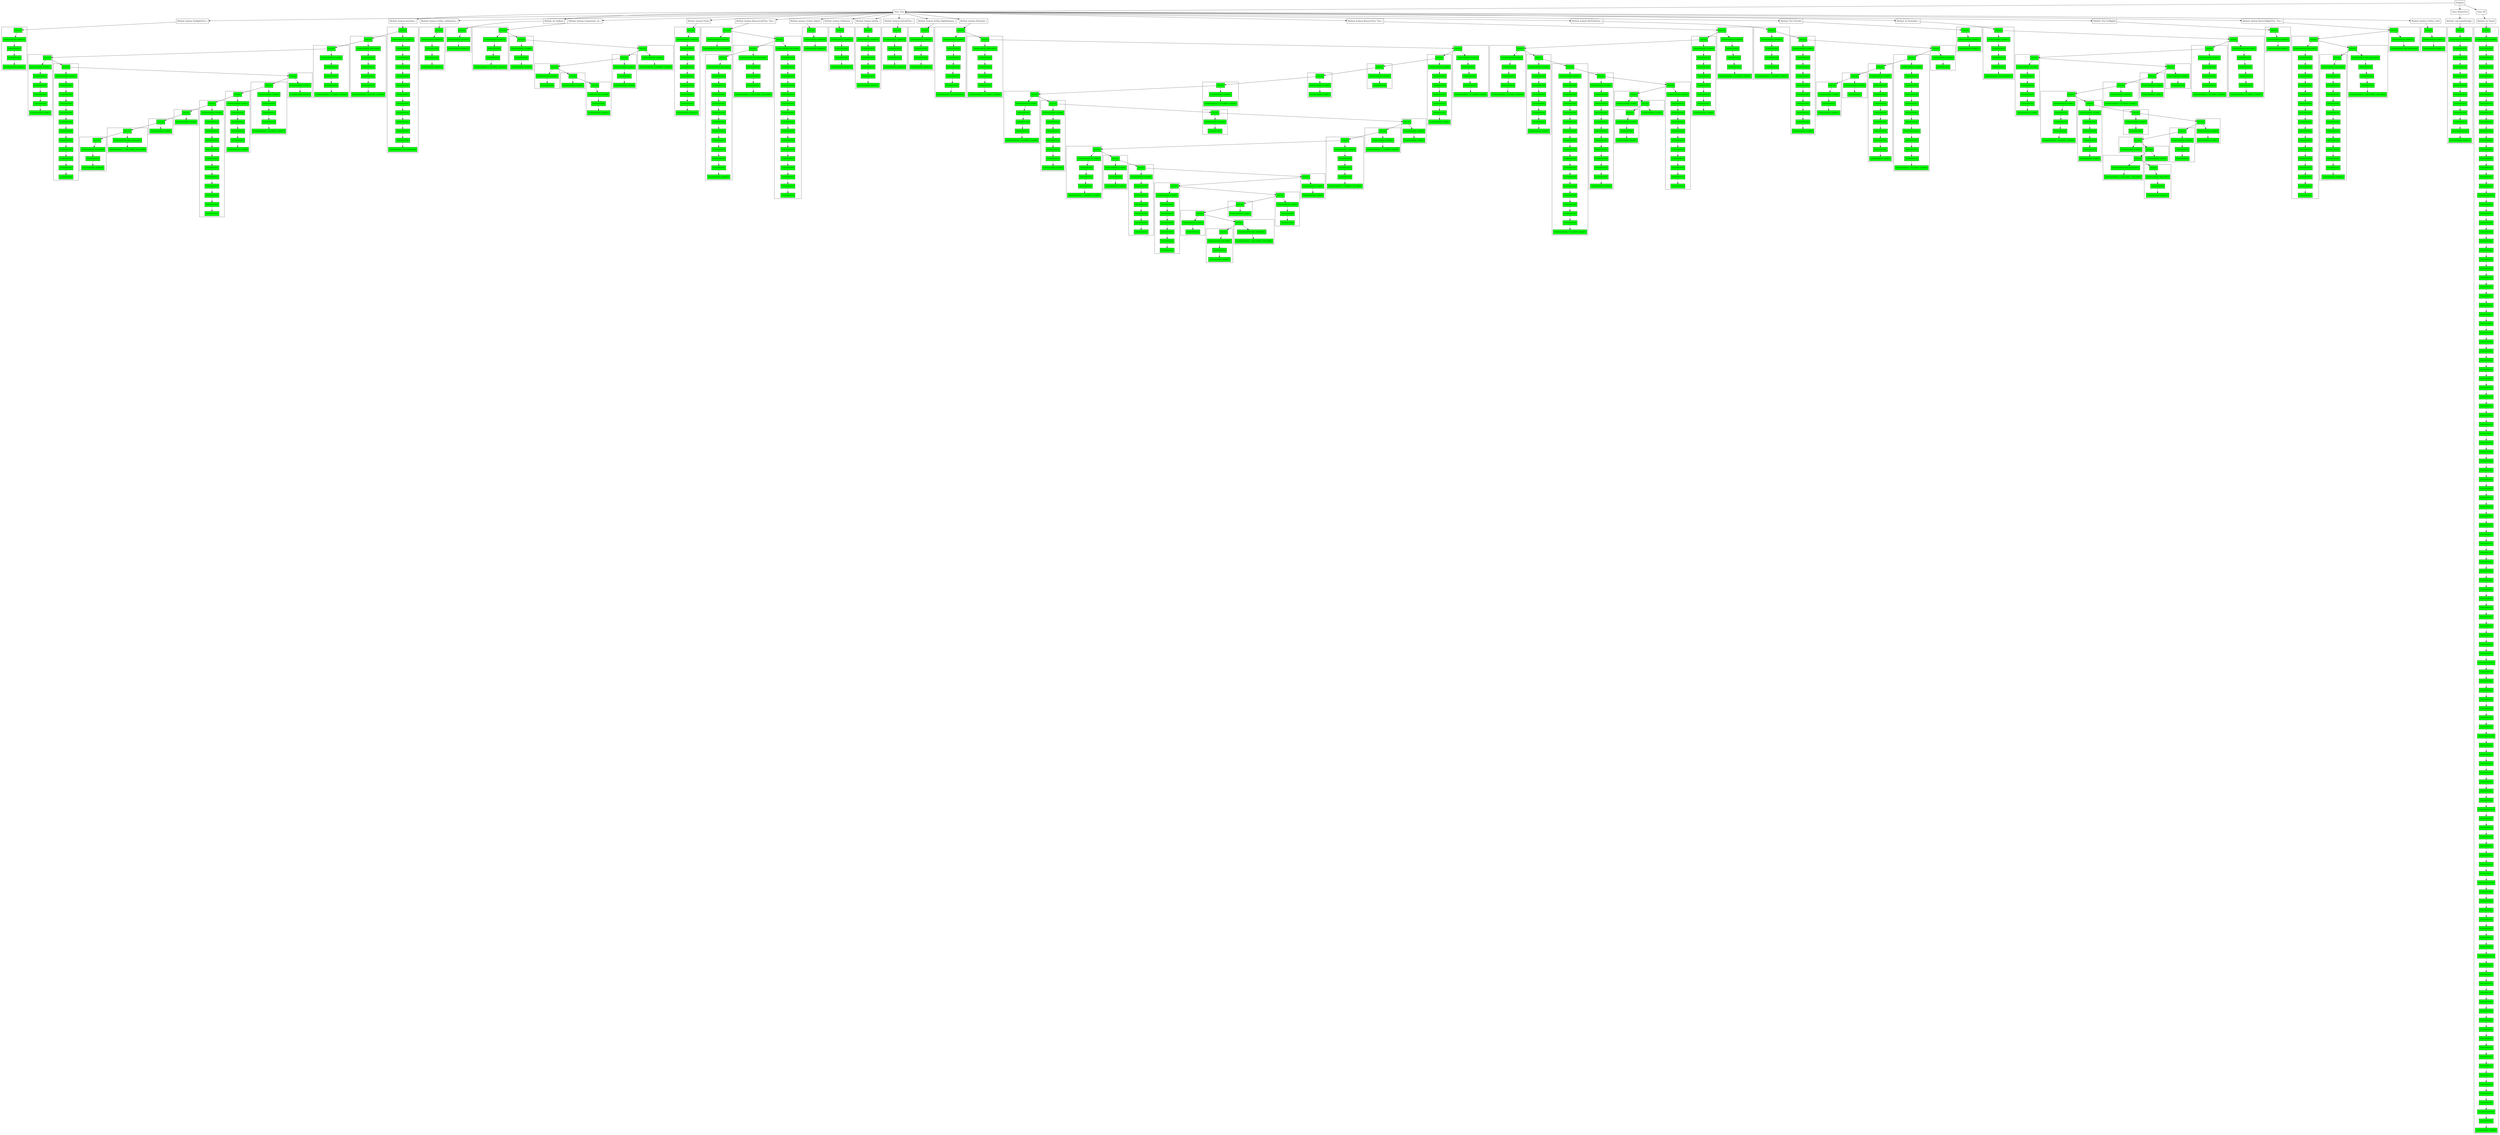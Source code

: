 digraph BinaryTree {
"0x7f2e8c1fa560" [label="Program" shape=box]
"0x60b000019118" [label="Class: Tree"shape=box]
"0x7f2e8c1fa560" -> "0x60b000019118"
"0x60700000a198" [label="Method: boolean RemoveRight(Tree, Tree, )"shape=box]
"0x60b000019118" -> "0x60700000a198"
subgraph cluster_0x6080000043a0{
node [shape="box", style="filled", fillcolor="green", fontcolor="black", fontsize="9"]
"0x6080000043a0" [label="block start"shape=box]
"0x6020000b6a90" [label="StatementLabelNode: prolog@1024" shape=box]
"0x6080000043a0" -> "0x6020000b6a90"
"0x6020000b6a98" [label="StatementJumpNode: while_conditional@944" shape=box]
"0x6020000b6a90" -> "0x6020000b6a98"
}
"0x60700000a198" -> "0x6080000043a0"
subgraph cluster_0x6080000043b8{
node [shape="box", style="filled", fillcolor="green", fontcolor="black", fontsize="9"]
"0x6080000043b8" [label="block start"shape=box]
"0x611000007ac0" [label="StatementLabelNode: while_true@945" shape=box]
"0x6080000043b8" -> "0x611000007ac0"
"0x611000007ac8" [label="StatementMoveNode" shape=box]
"0x611000007ac0" -> "0x611000007ac8"
"0x611000007ad0" [label="StatementMoveNode" shape=box]
"0x611000007ac8" -> "0x611000007ad0"
"0x611000007ad8" [label="StatementMoveNode" shape=box]
"0x611000007ad0" -> "0x611000007ad8"
"0x611000007ae0" [label="StatementMoveNode" shape=box]
"0x611000007ad8" -> "0x611000007ae0"
"0x611000007ae8" [label="StatementMoveNode" shape=box]
"0x611000007ae0" -> "0x611000007ae8"
"0x611000007af0" [label="StatementMoveNode" shape=box]
"0x611000007ae8" -> "0x611000007af0"
"0x611000007af8" [label="StatementMoveNode" shape=box]
"0x611000007af0" -> "0x611000007af8"
"0x611000007b00" [label="StatementMoveNode" shape=box]
"0x611000007af8" -> "0x611000007b00"
"0x611000007b08" [label="StatementMoveNode" shape=box]
"0x611000007b00" -> "0x611000007b08"
"0x611000007b10" [label="StatementMoveNode" shape=box]
"0x611000007b08" -> "0x611000007b10"
"0x611000007b18" [label="StatementMoveNode" shape=box]
"0x611000007b10" -> "0x611000007b18"
"0x611000007b20" [label="StatementMoveNode" shape=box]
"0x611000007b18" -> "0x611000007b20"
"0x611000007b28" [label="StatementMoveNode" shape=box]
"0x611000007b20" -> "0x611000007b28"
"0x611000007b30" [label="StatementMoveNode" shape=box]
"0x611000007b28" -> "0x611000007b30"
"0x611000007b38" [label="StatementMoveNode" shape=box]
"0x611000007b30" -> "0x611000007b38"
"0x611000007b40" [label="StatementMoveNode" shape=box]
"0x611000007b38" -> "0x611000007b40"
}
"0x6080000043a0" -> "0x6080000043b8"
subgraph cluster_0x6080000043d0{
node [shape="box", style="filled", fillcolor="green", fontcolor="black", fontsize="9"]
"0x6080000043d0" [label="block start"shape=box]
"0x606000047f60" [label="StatementLabelNode: while_conditional@944" shape=box]
"0x6080000043d0" -> "0x606000047f60"
"0x606000047f68" [label="StatementMoveNode" shape=box]
"0x606000047f60" -> "0x606000047f68"
"0x606000047f70" [label="StatementMoveNode" shape=box]
"0x606000047f68" -> "0x606000047f70"
"0x606000047f78" [label="StatementMoveNode" shape=box]
"0x606000047f70" -> "0x606000047f78"
"0x606000047f80" [label="StatementCJumpNode: 1 ? while_true@945 : while_end@946" shape=box]
"0x606000047f78" -> "0x606000047f80"
}
"0x6080000043b8" -> "0x6080000043d0"
subgraph cluster_0x6080000043e8{
node [shape="box", style="filled", fillcolor="green", fontcolor="black", fontsize="9"]
"0x6080000043e8" [label="block start"shape=box]
"0x60c000011e00" [label="StatementLabelNode: while_end@946" shape=box]
"0x6080000043e8" -> "0x60c000011e00"
"0x60c000011e08" [label="StatementMoveNode" shape=box]
"0x60c000011e00" -> "0x60c000011e08"
"0x60c000011e10" [label="StatementMoveNode" shape=box]
"0x60c000011e08" -> "0x60c000011e10"
"0x60c000011e18" [label="StatementMoveNode" shape=box]
"0x60c000011e10" -> "0x60c000011e18"
"0x60c000011e20" [label="StatementMoveNode" shape=box]
"0x60c000011e18" -> "0x60c000011e20"
"0x60c000011e28" [label="StatementMoveNode" shape=box]
"0x60c000011e20" -> "0x60c000011e28"
"0x60c000011e30" [label="StatementMoveNode" shape=box]
"0x60c000011e28" -> "0x60c000011e30"
"0x60c000011e38" [label="StatementMoveNode" shape=box]
"0x60c000011e30" -> "0x60c000011e38"
"0x60c000011e40" [label="StatementMoveNode" shape=box]
"0x60c000011e38" -> "0x60c000011e40"
"0x60c000011e48" [label="StatementMoveNode" shape=box]
"0x60c000011e40" -> "0x60c000011e48"
"0x60c000011e50" [label="StatementMoveNode" shape=box]
"0x60c000011e48" -> "0x60c000011e50"
"0x60c000011e58" [label="StatementMoveNode" shape=box]
"0x60c000011e50" -> "0x60c000011e58"
"0x60c000011e60" [label="StatementJumpNode: epilog@1025" shape=box]
"0x60c000011e58" -> "0x60c000011e60"
}
"0x6080000043d0" -> "0x6080000043e8"
"0x60700000a128" [label="Method: boolean GetHas_Left()"shape=box]
"0x60b000019118" -> "0x60700000a128"
subgraph cluster_0x6030000d14a0{
node [shape="box", style="filled", fillcolor="green", fontcolor="black", fontsize="9"]
"0x6030000d14a0" [label="block start"shape=box]
"0x6020000b6a30" [label="StatementLabelNode: prolog@1022" shape=box]
"0x6030000d14a0" -> "0x6020000b6a30"
"0x6020000b6a38" [label="StatementJumpNode: epilog@1023" shape=box]
"0x6020000b6a30" -> "0x6020000b6a38"
}
"0x60700000a128" -> "0x6030000d14a0"
"0x60700000a0b8" [label="Method: boolean SetRight(Tree, )"shape=box]
"0x60b000019118" -> "0x60700000a0b8"
subgraph cluster_0x6030000d1440{
node [shape="box", style="filled", fillcolor="green", fontcolor="black", fontsize="9"]
"0x6030000d1440" [label="block start"shape=box]
"0x6030000d0720" [label="StatementLabelNode: prolog@1020" shape=box]
"0x6030000d1440" -> "0x6030000d0720"
"0x6030000d0728" [label="StatementMoveNode" shape=box]
"0x6030000d0720" -> "0x6030000d0728"
"0x6030000d0730" [label="StatementMoveNode" shape=box]
"0x6030000d0728" -> "0x6030000d0730"
"0x6030000d0738" [label="StatementJumpNode: epilog@1021" shape=box]
"0x6030000d0730" -> "0x6030000d0738"
}
"0x60700000a0b8" -> "0x6030000d1440"
"0x60700000a048" [label="Method: boolean Insert(int, )"shape=box]
"0x60b000019118" -> "0x60700000a048"
subgraph cluster_0x613000003a00{
node [shape="box", style="filled", fillcolor="green", fontcolor="black", fontsize="9"]
"0x613000003a00" [label="block start"shape=box]
"0x60c000011b00" [label="StatementLabelNode: prolog@1018" shape=box]
"0x613000003a00" -> "0x60c000011b00"
"0x60c000011b08" [label="StatementMoveNode" shape=box]
"0x60c000011b00" -> "0x60c000011b08"
"0x60c000011b10" [label="StatementMoveNode" shape=box]
"0x60c000011b08" -> "0x60c000011b10"
"0x60c000011b18" [label="StatementMoveNode" shape=box]
"0x60c000011b10" -> "0x60c000011b18"
"0x60c000011b20" [label="StatementMoveNode" shape=box]
"0x60c000011b18" -> "0x60c000011b20"
"0x60c000011b28" [label="StatementMoveNode" shape=box]
"0x60c000011b20" -> "0x60c000011b28"
"0x60c000011b30" [label="StatementMoveNode" shape=box]
"0x60c000011b28" -> "0x60c000011b30"
"0x60c000011b38" [label="StatementMoveNode" shape=box]
"0x60c000011b30" -> "0x60c000011b38"
"0x60c000011b40" [label="StatementMoveNode" shape=box]
"0x60c000011b38" -> "0x60c000011b40"
"0x60c000011b48" [label="StatementMoveNode" shape=box]
"0x60c000011b40" -> "0x60c000011b48"
"0x60c000011b50" [label="StatementMoveNode" shape=box]
"0x60c000011b48" -> "0x60c000011b50"
"0x60c000011b58" [label="StatementMoveNode" shape=box]
"0x60c000011b50" -> "0x60c000011b58"
"0x60c000011b60" [label="StatementJumpNode: while_conditional@884" shape=box]
"0x60c000011b58" -> "0x60c000011b60"
}
"0x60700000a048" -> "0x613000003a00"
subgraph cluster_0x613000003a18{
node [shape="box", style="filled", fillcolor="green", fontcolor="black", fontsize="9"]
"0x613000003a18" [label="block start"shape=box]
"0x606000047c60" [label="StatementLabelNode: while_true@885" shape=box]
"0x613000003a18" -> "0x606000047c60"
"0x606000047c68" [label="StatementMoveNode" shape=box]
"0x606000047c60" -> "0x606000047c68"
"0x606000047c70" [label="StatementMoveNode" shape=box]
"0x606000047c68" -> "0x606000047c70"
"0x606000047c78" [label="StatementMoveNode" shape=box]
"0x606000047c70" -> "0x606000047c78"
"0x606000047c80" [label="StatementMoveNode" shape=box]
"0x606000047c78" -> "0x606000047c80"
"0x606000047c88" [label="StatementCJumpNode: 2 ? if_true@881 : if_false@882" shape=box]
"0x606000047c80" -> "0x606000047c88"
}
"0x613000003a00" -> "0x613000003a18"
subgraph cluster_0x613000003a30{
node [shape="box", style="filled", fillcolor="green", fontcolor="black", fontsize="9"]
"0x613000003a30" [label="block start"shape=box]
"0x606000047cc0" [label="StatementLabelNode: if_true@881" shape=box]
"0x613000003a30" -> "0x606000047cc0"
"0x606000047cc8" [label="StatementMoveNode" shape=box]
"0x606000047cc0" -> "0x606000047cc8"
"0x606000047cd0" [label="StatementMoveNode" shape=box]
"0x606000047cc8" -> "0x606000047cd0"
"0x606000047cd8" [label="StatementMoveNode" shape=box]
"0x606000047cd0" -> "0x606000047cd8"
"0x606000047ce0" [label="StatementCJumpNode: 1 ? if_true@871 : if_false@872" shape=box]
"0x606000047cd8" -> "0x606000047ce0"
}
"0x613000003a18" -> "0x613000003a30"
subgraph cluster_0x613000003a48{
node [shape="box", style="filled", fillcolor="green", fontcolor="black", fontsize="9"]
"0x613000003a48" [label="block start"shape=box]
"0x606000047d20" [label="StatementLabelNode: if_true@871" shape=box]
"0x613000003a48" -> "0x606000047d20"
"0x606000047d28" [label="StatementMoveNode" shape=box]
"0x606000047d20" -> "0x606000047d28"
"0x606000047d30" [label="StatementMoveNode" shape=box]
"0x606000047d28" -> "0x606000047d30"
"0x606000047d38" [label="StatementMoveNode" shape=box]
"0x606000047d30" -> "0x606000047d38"
"0x606000047d40" [label="StatementMoveNode" shape=box]
"0x606000047d38" -> "0x606000047d40"
"0x606000047d48" [label="StatementJumpNode: if_end@873" shape=box]
"0x606000047d40" -> "0x606000047d48"
}
"0x613000003a30" -> "0x613000003a48"
subgraph cluster_0x613000003a60{
node [shape="box", style="filled", fillcolor="green", fontcolor="black", fontsize="9"]
"0x613000003a60" [label="block start"shape=box]
"0x60c000011bc0" [label="StatementLabelNode: if_false@872" shape=box]
"0x613000003a60" -> "0x60c000011bc0"
"0x60c000011bc8" [label="StatementMoveNode" shape=box]
"0x60c000011bc0" -> "0x60c000011bc8"
"0x60c000011bd0" [label="StatementMoveNode" shape=box]
"0x60c000011bc8" -> "0x60c000011bd0"
"0x60c000011bd8" [label="StatementMoveNode" shape=box]
"0x60c000011bd0" -> "0x60c000011bd8"
"0x60c000011be0" [label="StatementMoveNode" shape=box]
"0x60c000011bd8" -> "0x60c000011be0"
"0x60c000011be8" [label="StatementMoveNode" shape=box]
"0x60c000011be0" -> "0x60c000011be8"
"0x60c000011bf0" [label="StatementMoveNode" shape=box]
"0x60c000011be8" -> "0x60c000011bf0"
"0x60c000011bf8" [label="StatementMoveNode" shape=box]
"0x60c000011bf0" -> "0x60c000011bf8"
"0x60c000011c00" [label="StatementMoveNode" shape=box]
"0x60c000011bf8" -> "0x60c000011c00"
"0x60c000011c08" [label="StatementMoveNode" shape=box]
"0x60c000011c00" -> "0x60c000011c08"
"0x60c000011c10" [label="StatementMoveNode" shape=box]
"0x60c000011c08" -> "0x60c000011c10"
"0x60c000011c18" [label="StatementMoveNode" shape=box]
"0x60c000011c10" -> "0x60c000011c18"
}
"0x613000003a48" -> "0x613000003a60"
subgraph cluster_0x613000003a78{
node [shape="box", style="filled", fillcolor="green", fontcolor="black", fontsize="9"]
"0x613000003a78" [label="block start"shape=box]
"0x6020000b66f0" [label="StatementLabelNode: if_end@873" shape=box]
"0x613000003a78" -> "0x6020000b66f0"
"0x6020000b66f8" [label="StatementJumpNode: if_end@883" shape=box]
"0x6020000b66f0" -> "0x6020000b66f8"
}
"0x613000003a60" -> "0x613000003a78"
subgraph cluster_0x613000003a90{
node [shape="box", style="filled", fillcolor="green", fontcolor="black", fontsize="9"]
"0x613000003a90" [label="block start"shape=box]
"0x606000047de0" [label="StatementLabelNode: if_false@882" shape=box]
"0x613000003a90" -> "0x606000047de0"
"0x606000047de8" [label="StatementMoveNode" shape=box]
"0x606000047de0" -> "0x606000047de8"
"0x606000047df0" [label="StatementMoveNode" shape=box]
"0x606000047de8" -> "0x606000047df0"
"0x606000047df8" [label="StatementMoveNode" shape=box]
"0x606000047df0" -> "0x606000047df8"
"0x606000047e00" [label="StatementCJumpNode: 1 ? if_true@878 : if_false@879" shape=box]
"0x606000047df8" -> "0x606000047e00"
}
"0x613000003a78" -> "0x613000003a90"
subgraph cluster_0x613000003aa8{
node [shape="box", style="filled", fillcolor="green", fontcolor="black", fontsize="9"]
"0x613000003aa8" [label="block start"shape=box]
"0x606000047e40" [label="StatementLabelNode: if_true@878" shape=box]
"0x613000003aa8" -> "0x606000047e40"
"0x606000047e48" [label="StatementMoveNode" shape=box]
"0x606000047e40" -> "0x606000047e48"
"0x606000047e50" [label="StatementMoveNode" shape=box]
"0x606000047e48" -> "0x606000047e50"
"0x606000047e58" [label="StatementMoveNode" shape=box]
"0x606000047e50" -> "0x606000047e58"
"0x606000047e60" [label="StatementMoveNode" shape=box]
"0x606000047e58" -> "0x606000047e60"
"0x606000047e68" [label="StatementJumpNode: if_end@880" shape=box]
"0x606000047e60" -> "0x606000047e68"
}
"0x613000003a90" -> "0x613000003aa8"
subgraph cluster_0x613000003ac0{
node [shape="box", style="filled", fillcolor="green", fontcolor="black", fontsize="9"]
"0x613000003ac0" [label="block start"shape=box]
"0x60c000011c80" [label="StatementLabelNode: if_false@879" shape=box]
"0x613000003ac0" -> "0x60c000011c80"
"0x60c000011c88" [label="StatementMoveNode" shape=box]
"0x60c000011c80" -> "0x60c000011c88"
"0x60c000011c90" [label="StatementMoveNode" shape=box]
"0x60c000011c88" -> "0x60c000011c90"
"0x60c000011c98" [label="StatementMoveNode" shape=box]
"0x60c000011c90" -> "0x60c000011c98"
"0x60c000011ca0" [label="StatementMoveNode" shape=box]
"0x60c000011c98" -> "0x60c000011ca0"
"0x60c000011ca8" [label="StatementMoveNode" shape=box]
"0x60c000011ca0" -> "0x60c000011ca8"
"0x60c000011cb0" [label="StatementMoveNode" shape=box]
"0x60c000011ca8" -> "0x60c000011cb0"
"0x60c000011cb8" [label="StatementMoveNode" shape=box]
"0x60c000011cb0" -> "0x60c000011cb8"
"0x60c000011cc0" [label="StatementMoveNode" shape=box]
"0x60c000011cb8" -> "0x60c000011cc0"
"0x60c000011cc8" [label="StatementMoveNode" shape=box]
"0x60c000011cc0" -> "0x60c000011cc8"
"0x60c000011cd0" [label="StatementMoveNode" shape=box]
"0x60c000011cc8" -> "0x60c000011cd0"
"0x60c000011cd8" [label="StatementMoveNode" shape=box]
"0x60c000011cd0" -> "0x60c000011cd8"
}
"0x613000003aa8" -> "0x613000003ac0"
subgraph cluster_0x613000003ad8{
node [shape="box", style="filled", fillcolor="green", fontcolor="black", fontsize="9"]
"0x613000003ad8" [label="block start"shape=box]
"0x6020000b6830" [label="StatementLabelNode: if_end@880" shape=box]
"0x613000003ad8" -> "0x6020000b6830"
}
"0x613000003ac0" -> "0x613000003ad8"
subgraph cluster_0x613000003af0{
node [shape="box", style="filled", fillcolor="green", fontcolor="black", fontsize="9"]
"0x613000003af0" [label="block start"shape=box]
"0x6020000b6890" [label="StatementLabelNode: if_end@883" shape=box]
"0x613000003af0" -> "0x6020000b6890"
}
"0x613000003ad8" -> "0x613000003af0"
subgraph cluster_0x613000003b08{
node [shape="box", style="filled", fillcolor="green", fontcolor="black", fontsize="9"]
"0x613000003b08" [label="block start"shape=box]
"0x6020000b68d0" [label="StatementLabelNode: while_conditional@884" shape=box]
"0x613000003b08" -> "0x6020000b68d0"
"0x6020000b68d8" [label="StatementCJumpNode: 1 ? while_true@885 : while_end@886" shape=box]
"0x6020000b68d0" -> "0x6020000b68d8"
}
"0x613000003af0" -> "0x613000003b08"
subgraph cluster_0x613000003b20{
node [shape="box", style="filled", fillcolor="green", fontcolor="black", fontsize="9"]
"0x613000003b20" [label="block start"shape=box]
"0x6030000d06f0" [label="StatementLabelNode: while_end@886" shape=box]
"0x613000003b20" -> "0x6030000d06f0"
"0x6030000d06f8" [label="StatementMoveNode" shape=box]
"0x6030000d06f0" -> "0x6030000d06f8"
"0x6030000d0700" [label="StatementJumpNode: epilog@1019" shape=box]
"0x6030000d06f8" -> "0x6030000d0700"
}
"0x613000003b08" -> "0x613000003b20"
"0x607000009a98" [label="Method: boolean SetHas_Left(boolean, )"shape=box]
"0x60b000019118" -> "0x607000009a98"
subgraph cluster_0x6030000d0f30{
node [shape="box", style="filled", fillcolor="green", fontcolor="black", fontsize="9"]
"0x6030000d0f30" [label="block start"shape=box]
"0x6030000cee60" [label="StatementLabelNode: prolog@1002" shape=box]
"0x6030000d0f30" -> "0x6030000cee60"
"0x6030000cee68" [label="StatementMoveNode" shape=box]
"0x6030000cee60" -> "0x6030000cee68"
"0x6030000cee70" [label="StatementMoveNode" shape=box]
"0x6030000cee68" -> "0x6030000cee70"
"0x6030000cee78" [label="StatementJumpNode: epilog@1003" shape=box]
"0x6030000cee70" -> "0x6030000cee78"
}
"0x607000009a98" -> "0x6030000d0f30"
"0x607000009a28" [label="Method: int GetKey()"shape=box]
"0x60b000019118" -> "0x607000009a28"
subgraph cluster_0x6030000d0f00{
node [shape="box", style="filled", fillcolor="green", fontcolor="black", fontsize="9"]
"0x6030000d0f00" [label="block start"shape=box]
"0x6020000b5b30" [label="StatementLabelNode: prolog@1004" shape=box]
"0x6030000d0f00" -> "0x6020000b5b30"
"0x6020000b5b38" [label="StatementJumpNode: epilog@1005" shape=box]
"0x6020000b5b30" -> "0x6020000b5b38"
}
"0x607000009a28" -> "0x6030000d0f00"
"0x607000009948" [label="Method: boolean Compare(int, int, )"shape=box]
"0x60b000019118" -> "0x607000009948"
subgraph cluster_0x610000003740{
node [shape="box", style="filled", fillcolor="green", fontcolor="black", fontsize="9"]
"0x610000003740" [label="block start"shape=box]
"0x6030000d0b10" [label="StatementLabelNode: prolog@1034" shape=box]
"0x610000003740" -> "0x6030000d0b10"
"0x6030000d0b18" [label="StatementMoveNode" shape=box]
"0x6030000d0b10" -> "0x6030000d0b18"
"0x6030000d0b20" [label="StatementMoveNode" shape=box]
"0x6030000d0b18" -> "0x6030000d0b20"
"0x6030000d0b28" [label="StatementCJumpNode: 2 ? if_true@861 : if_false@862" shape=box]
"0x6030000d0b20" -> "0x6030000d0b28"
}
"0x607000009948" -> "0x610000003740"
subgraph cluster_0x610000003758{
node [shape="box", style="filled", fillcolor="green", fontcolor="black", fontsize="9"]
"0x610000003758" [label="block start"shape=box]
"0x6030000d0ba0" [label="StatementLabelNode: if_true@861" shape=box]
"0x610000003758" -> "0x6030000d0ba0"
"0x6030000d0ba8" [label="StatementMoveNode" shape=box]
"0x6030000d0ba0" -> "0x6030000d0ba8"
"0x6030000d0bb0" [label="StatementJumpNode: if_end@863" shape=box]
"0x6030000d0ba8" -> "0x6030000d0bb0"
}
"0x610000003740" -> "0x610000003758"
subgraph cluster_0x610000003770{
node [shape="box", style="filled", fillcolor="green", fontcolor="black", fontsize="9"]
"0x610000003770" [label="block start"shape=box]
"0x6020000b6e70" [label="StatementLabelNode: if_false@862" shape=box]
"0x610000003770" -> "0x6020000b6e70"
"0x6020000b6e78" [label="StatementCJumpNode: 2 ? if_false@859 : if_true@858" shape=box]
"0x6020000b6e70" -> "0x6020000b6e78"
}
"0x610000003758" -> "0x610000003770"
subgraph cluster_0x610000003788{
node [shape="box", style="filled", fillcolor="green", fontcolor="black", fontsize="9"]
"0x610000003788" [label="block start"shape=box]
"0x6030000d0bd0" [label="StatementLabelNode: if_true@858" shape=box]
"0x610000003788" -> "0x6030000d0bd0"
"0x6030000d0bd8" [label="StatementMoveNode" shape=box]
"0x6030000d0bd0" -> "0x6030000d0bd8"
"0x6030000d0be0" [label="StatementJumpNode: if_end@860" shape=box]
"0x6030000d0bd8" -> "0x6030000d0be0"
}
"0x610000003770" -> "0x610000003788"
subgraph cluster_0x6100000037a0{
node [shape="box", style="filled", fillcolor="green", fontcolor="black", fontsize="9"]
"0x6100000037a0" [label="block start"shape=box]
"0x6030000d0c00" [label="StatementLabelNode: if_false@859" shape=box]
"0x6100000037a0" -> "0x6030000d0c00"
"0x6030000d0c08" [label="StatementMoveNode" shape=box]
"0x6030000d0c00" -> "0x6030000d0c08"
}
"0x610000003788" -> "0x6100000037a0"
subgraph cluster_0x6100000037b8{
node [shape="box", style="filled", fillcolor="green", fontcolor="black", fontsize="9"]
"0x6100000037b8" [label="block start"shape=box]
"0x6020000b6f70" [label="StatementLabelNode: if_end@860" shape=box]
"0x6100000037b8" -> "0x6020000b6f70"
}
"0x6100000037a0" -> "0x6100000037b8"
subgraph cluster_0x6100000037d0{
node [shape="box", style="filled", fillcolor="green", fontcolor="black", fontsize="9"]
"0x6100000037d0" [label="block start"shape=box]
"0x6030000d0c30" [label="StatementLabelNode: if_end@863" shape=box]
"0x6100000037d0" -> "0x6030000d0c30"
"0x6030000d0c38" [label="StatementMoveNode" shape=box]
"0x6030000d0c30" -> "0x6030000d0c38"
"0x6030000d0c40" [label="StatementJumpNode: epilog@1035" shape=box]
"0x6030000d0c38" -> "0x6030000d0c40"
}
"0x6100000037b8" -> "0x6100000037d0"
"0x6070000099b8" [label="Method: boolean Print()"shape=box]
"0x60b000019118" -> "0x6070000099b8"
subgraph cluster_0x6030000d0ed0{
node [shape="box", style="filled", fillcolor="green", fontcolor="black", fontsize="9"]
"0x6030000d0ed0" [label="block start"shape=box]
"0x60c000011ec0" [label="StatementLabelNode: prolog@1032" shape=box]
"0x6030000d0ed0" -> "0x60c000011ec0"
"0x60c000011ec8" [label="StatementMoveNode" shape=box]
"0x60c000011ec0" -> "0x60c000011ec8"
"0x60c000011ed0" [label="StatementMoveNode" shape=box]
"0x60c000011ec8" -> "0x60c000011ed0"
"0x60c000011ed8" [label="StatementMoveNode" shape=box]
"0x60c000011ed0" -> "0x60c000011ed8"
"0x60c000011ee0" [label="StatementMoveNode" shape=box]
"0x60c000011ed8" -> "0x60c000011ee0"
"0x60c000011ee8" [label="StatementMoveNode" shape=box]
"0x60c000011ee0" -> "0x60c000011ee8"
"0x60c000011ef0" [label="StatementMoveNode" shape=box]
"0x60c000011ee8" -> "0x60c000011ef0"
"0x60c000011ef8" [label="StatementMoveNode" shape=box]
"0x60c000011ef0" -> "0x60c000011ef8"
"0x60c000011f00" [label="StatementJumpNode: epilog@1033" shape=box]
"0x60c000011ef8" -> "0x60c000011f00"
}
"0x6070000099b8" -> "0x6030000d0ed0"
"0x607000009b78" [label="Method: boolean RemoveLeft(Tree, Tree, )"shape=box]
"0x60b000019118" -> "0x607000009b78"
subgraph cluster_0x6080000040a0{
node [shape="box", style="filled", fillcolor="green", fontcolor="black", fontsize="9"]
"0x6080000040a0" [label="block start"shape=box]
"0x6020000b5c10" [label="StatementLabelNode: prolog@1008" shape=box]
"0x6080000040a0" -> "0x6020000b5c10"
"0x6020000b5c18" [label="StatementJumpNode: while_conditional@954" shape=box]
"0x6020000b5c10" -> "0x6020000b5c18"
}
"0x607000009b78" -> "0x6080000040a0"
subgraph cluster_0x6080000040b8{
node [shape="box", style="filled", fillcolor="green", fontcolor="black", fontsize="9"]
"0x6080000040b8" [label="block start"shape=box]
"0x611000007980" [label="StatementLabelNode: while_true@955" shape=box]
"0x6080000040b8" -> "0x611000007980"
"0x611000007988" [label="StatementMoveNode" shape=box]
"0x611000007980" -> "0x611000007988"
"0x611000007990" [label="StatementMoveNode" shape=box]
"0x611000007988" -> "0x611000007990"
"0x611000007998" [label="StatementMoveNode" shape=box]
"0x611000007990" -> "0x611000007998"
"0x6110000079a0" [label="StatementMoveNode" shape=box]
"0x611000007998" -> "0x6110000079a0"
"0x6110000079a8" [label="StatementMoveNode" shape=box]
"0x6110000079a0" -> "0x6110000079a8"
"0x6110000079b0" [label="StatementMoveNode" shape=box]
"0x6110000079a8" -> "0x6110000079b0"
"0x6110000079b8" [label="StatementMoveNode" shape=box]
"0x6110000079b0" -> "0x6110000079b8"
"0x6110000079c0" [label="StatementMoveNode" shape=box]
"0x6110000079b8" -> "0x6110000079c0"
"0x6110000079c8" [label="StatementMoveNode" shape=box]
"0x6110000079c0" -> "0x6110000079c8"
"0x6110000079d0" [label="StatementMoveNode" shape=box]
"0x6110000079c8" -> "0x6110000079d0"
"0x6110000079d8" [label="StatementMoveNode" shape=box]
"0x6110000079d0" -> "0x6110000079d8"
"0x6110000079e0" [label="StatementMoveNode" shape=box]
"0x6110000079d8" -> "0x6110000079e0"
"0x6110000079e8" [label="StatementMoveNode" shape=box]
"0x6110000079e0" -> "0x6110000079e8"
"0x6110000079f0" [label="StatementMoveNode" shape=box]
"0x6110000079e8" -> "0x6110000079f0"
"0x6110000079f8" [label="StatementMoveNode" shape=box]
"0x6110000079f0" -> "0x6110000079f8"
"0x611000007a00" [label="StatementMoveNode" shape=box]
"0x6110000079f8" -> "0x611000007a00"
}
"0x6080000040a0" -> "0x6080000040b8"
subgraph cluster_0x6080000040d0{
node [shape="box", style="filled", fillcolor="green", fontcolor="black", fontsize="9"]
"0x6080000040d0" [label="block start"shape=box]
"0x606000047780" [label="StatementLabelNode: while_conditional@954" shape=box]
"0x6080000040d0" -> "0x606000047780"
"0x606000047788" [label="StatementMoveNode" shape=box]
"0x606000047780" -> "0x606000047788"
"0x606000047790" [label="StatementMoveNode" shape=box]
"0x606000047788" -> "0x606000047790"
"0x606000047798" [label="StatementMoveNode" shape=box]
"0x606000047790" -> "0x606000047798"
"0x6060000477a0" [label="StatementCJumpNode: 1 ? while_true@955 : while_end@956" shape=box]
"0x606000047798" -> "0x6060000477a0"
}
"0x6080000040b8" -> "0x6080000040d0"
subgraph cluster_0x6080000040e8{
node [shape="box", style="filled", fillcolor="green", fontcolor="black", fontsize="9"]
"0x6080000040e8" [label="block start"shape=box]
"0x60c000011800" [label="StatementLabelNode: while_end@956" shape=box]
"0x6080000040e8" -> "0x60c000011800"
"0x60c000011808" [label="StatementMoveNode" shape=box]
"0x60c000011800" -> "0x60c000011808"
"0x60c000011810" [label="StatementMoveNode" shape=box]
"0x60c000011808" -> "0x60c000011810"
"0x60c000011818" [label="StatementMoveNode" shape=box]
"0x60c000011810" -> "0x60c000011818"
"0x60c000011820" [label="StatementMoveNode" shape=box]
"0x60c000011818" -> "0x60c000011820"
"0x60c000011828" [label="StatementMoveNode" shape=box]
"0x60c000011820" -> "0x60c000011828"
"0x60c000011830" [label="StatementMoveNode" shape=box]
"0x60c000011828" -> "0x60c000011830"
"0x60c000011838" [label="StatementMoveNode" shape=box]
"0x60c000011830" -> "0x60c000011838"
"0x60c000011840" [label="StatementMoveNode" shape=box]
"0x60c000011838" -> "0x60c000011840"
"0x60c000011848" [label="StatementMoveNode" shape=box]
"0x60c000011840" -> "0x60c000011848"
"0x60c000011850" [label="StatementMoveNode" shape=box]
"0x60c000011848" -> "0x60c000011850"
"0x60c000011858" [label="StatementMoveNode" shape=box]
"0x60c000011850" -> "0x60c000011858"
"0x60c000011860" [label="StatementJumpNode: epilog@1009" shape=box]
"0x60c000011858" -> "0x60c000011860"
}
"0x6080000040d0" -> "0x6080000040e8"
"0x607000009b08" [label="Method: boolean GetHas_Right()"shape=box]
"0x60b000019118" -> "0x607000009b08"
subgraph cluster_0x6030000d0f90{
node [shape="box", style="filled", fillcolor="green", fontcolor="black", fontsize="9"]
"0x6030000d0f90" [label="block start"shape=box]
"0x6020000b5bb0" [label="StatementLabelNode: prolog@1006" shape=box]
"0x6030000d0f90" -> "0x6020000b5bb0"
"0x6020000b5bb8" [label="StatementJumpNode: epilog@1007" shape=box]
"0x6020000b5bb0" -> "0x6020000b5bb8"
}
"0x607000009b08" -> "0x6030000d0f90"
"0x607000009be8" [label="Method: boolean SetKey(int, )"shape=box]
"0x60b000019118" -> "0x607000009be8"
subgraph cluster_0x6030000d1080{
node [shape="box", style="filled", fillcolor="green", fontcolor="black", fontsize="9"]
"0x6030000d1080" [label="block start"shape=box]
"0x6030000d0a20" [label="StatementLabelNode: prolog@1030" shape=box]
"0x6030000d1080" -> "0x6030000d0a20"
"0x6030000d0a28" [label="StatementMoveNode" shape=box]
"0x6030000d0a20" -> "0x6030000d0a28"
"0x6030000d0a30" [label="StatementMoveNode" shape=box]
"0x6030000d0a28" -> "0x6030000d0a30"
"0x6030000d0a38" [label="StatementJumpNode: epilog@1031" shape=box]
"0x6030000d0a30" -> "0x6030000d0a38"
}
"0x607000009be8" -> "0x6030000d1080"
"0x607000009cc8" [label="Method: boolean Init(int, )"shape=box]
"0x60b000019118" -> "0x607000009cc8"
subgraph cluster_0x6030000d1140{
node [shape="box", style="filled", fillcolor="green", fontcolor="black", fontsize="9"]
"0x6030000d1140" [label="block start"shape=box]
"0x606000048020" [label="StatementLabelNode: prolog@1026" shape=box]
"0x6030000d1140" -> "0x606000048020"
"0x606000048028" [label="StatementMoveNode" shape=box]
"0x606000048020" -> "0x606000048028"
"0x606000048030" [label="StatementMoveNode" shape=box]
"0x606000048028" -> "0x606000048030"
"0x606000048038" [label="StatementMoveNode" shape=box]
"0x606000048030" -> "0x606000048038"
"0x606000048040" [label="StatementMoveNode" shape=box]
"0x606000048038" -> "0x606000048040"
"0x606000048048" [label="StatementJumpNode: epilog@1027" shape=box]
"0x606000048040" -> "0x606000048048"
}
"0x607000009cc8" -> "0x6030000d1140"
"0x607000009c58" [label="Method: boolean SetLeft(Tree, )"shape=box]
"0x60b000019118" -> "0x607000009c58"
subgraph cluster_0x6030000d10e0{
node [shape="box", style="filled", fillcolor="green", fontcolor="black", fontsize="9"]
"0x6030000d10e0" [label="block start"shape=box]
"0x6030000d0990" [label="StatementLabelNode: prolog@1028" shape=box]
"0x6030000d10e0" -> "0x6030000d0990"
"0x6030000d0998" [label="StatementMoveNode" shape=box]
"0x6030000d0990" -> "0x6030000d0998"
"0x6030000d09a0" [label="StatementMoveNode" shape=box]
"0x6030000d0998" -> "0x6030000d09a0"
"0x6030000d09a8" [label="StatementJumpNode: epilog@1029" shape=box]
"0x6030000d09a0" -> "0x6030000d09a8"
}
"0x607000009c58" -> "0x6030000d10e0"
"0x607000009d38" [label="Method: boolean SetHas_Right(boolean, )"shape=box]
"0x60b000019118" -> "0x607000009d38"
subgraph cluster_0x6030000d11a0{
node [shape="box", style="filled", fillcolor="green", fontcolor="black", fontsize="9"]
"0x6030000d11a0" [label="block start"shape=box]
"0x6030000cedd0" [label="StatementLabelNode: prolog@1000" shape=box]
"0x6030000d11a0" -> "0x6030000cedd0"
"0x6030000cedd8" [label="StatementMoveNode" shape=box]
"0x6030000cedd0" -> "0x6030000cedd8"
"0x6030000cede0" [label="StatementMoveNode" shape=box]
"0x6030000cedd8" -> "0x6030000cede0"
"0x6030000cede8" [label="StatementJumpNode: epilog@1001" shape=box]
"0x6030000cede0" -> "0x6030000cede8"
}
"0x607000009d38" -> "0x6030000d11a0"
"0x607000009e18" [label="Method: boolean Delete(int, )"shape=box]
"0x60b000019118" -> "0x607000009e18"
subgraph cluster_0x617000002000{
node [shape="box", style="filled", fillcolor="green", fontcolor="black", fontsize="9"]
"0x617000002000" [label="block start"shape=box]
"0x606000047300" [label="StatementLabelNode: prolog@998" shape=box]
"0x617000002000" -> "0x606000047300"
"0x606000047308" [label="StatementMoveNode" shape=box]
"0x606000047300" -> "0x606000047308"
"0x606000047310" [label="StatementMoveNode" shape=box]
"0x606000047308" -> "0x606000047310"
"0x606000047318" [label="StatementMoveNode" shape=box]
"0x606000047310" -> "0x606000047318"
"0x606000047320" [label="StatementMoveNode" shape=box]
"0x606000047318" -> "0x606000047320"
"0x606000047328" [label="StatementMoveNode" shape=box]
"0x606000047320" -> "0x606000047328"
"0x606000047330" [label="StatementJumpNode: while_conditional@915" shape=box]
"0x606000047328" -> "0x606000047330"
}
"0x607000009e18" -> "0x617000002000"
subgraph cluster_0x617000002018{
node [shape="box", style="filled", fillcolor="green", fontcolor="black", fontsize="9"]
"0x617000002018" [label="block start"shape=box]
"0x606000047360" [label="StatementLabelNode: while_true@916" shape=box]
"0x617000002018" -> "0x606000047360"
"0x606000047368" [label="StatementMoveNode" shape=box]
"0x606000047360" -> "0x606000047368"
"0x606000047370" [label="StatementMoveNode" shape=box]
"0x606000047368" -> "0x606000047370"
"0x606000047378" [label="StatementMoveNode" shape=box]
"0x606000047370" -> "0x606000047378"
"0x606000047380" [label="StatementMoveNode" shape=box]
"0x606000047378" -> "0x606000047380"
"0x606000047388" [label="StatementCJumpNode: 2 ? if_true@912 : if_false@913" shape=box]
"0x606000047380" -> "0x606000047388"
}
"0x617000002000" -> "0x617000002018"
subgraph cluster_0x617000002030{
node [shape="box", style="filled", fillcolor="green", fontcolor="black", fontsize="9"]
"0x617000002030" [label="block start"shape=box]
"0x6060000473c0" [label="StatementLabelNode: if_true@912" shape=box]
"0x617000002030" -> "0x6060000473c0"
"0x6060000473c8" [label="StatementMoveNode" shape=box]
"0x6060000473c0" -> "0x6060000473c8"
"0x6060000473d0" [label="StatementMoveNode" shape=box]
"0x6060000473c8" -> "0x6060000473d0"
"0x6060000473d8" [label="StatementMoveNode" shape=box]
"0x6060000473d0" -> "0x6060000473d8"
"0x6060000473e0" [label="StatementCJumpNode: 1 ? if_true@890 : if_false@891" shape=box]
"0x6060000473d8" -> "0x6060000473e0"
}
"0x617000002018" -> "0x617000002030"
subgraph cluster_0x617000002048{
node [shape="box", style="filled", fillcolor="green", fontcolor="black", fontsize="9"]
"0x617000002048" [label="block start"shape=box]
"0x606000047420" [label="StatementLabelNode: if_true@890" shape=box]
"0x617000002048" -> "0x606000047420"
"0x606000047428" [label="StatementMoveNode" shape=box]
"0x606000047420" -> "0x606000047428"
"0x606000047430" [label="StatementMoveNode" shape=box]
"0x606000047428" -> "0x606000047430"
"0x606000047438" [label="StatementMoveNode" shape=box]
"0x606000047430" -> "0x606000047438"
"0x606000047440" [label="StatementMoveNode" shape=box]
"0x606000047438" -> "0x606000047440"
"0x606000047448" [label="StatementMoveNode" shape=box]
"0x606000047440" -> "0x606000047448"
"0x606000047450" [label="StatementJumpNode: if_end@892" shape=box]
"0x606000047448" -> "0x606000047450"
}
"0x617000002030" -> "0x617000002048"
subgraph cluster_0x617000002060{
node [shape="box", style="filled", fillcolor="green", fontcolor="black", fontsize="9"]
"0x617000002060" [label="block start"shape=box]
"0x6030000ceb60" [label="StatementLabelNode: if_false@891" shape=box]
"0x617000002060" -> "0x6030000ceb60"
"0x6030000ceb68" [label="StatementMoveNode" shape=box]
"0x6030000ceb60" -> "0x6030000ceb68"
}
"0x617000002048" -> "0x617000002060"
subgraph cluster_0x617000002078{
node [shape="box", style="filled", fillcolor="green", fontcolor="black", fontsize="9"]
"0x617000002078" [label="block start"shape=box]
"0x6020000b5490" [label="StatementLabelNode: if_end@892" shape=box]
"0x617000002078" -> "0x6020000b5490"
"0x6020000b5498" [label="StatementJumpNode: if_end@914" shape=box]
"0x6020000b5490" -> "0x6020000b5498"
}
"0x617000002060" -> "0x617000002078"
subgraph cluster_0x617000002090{
node [shape="box", style="filled", fillcolor="green", fontcolor="black", fontsize="9"]
"0x617000002090" [label="block start"shape=box]
"0x6020000b54d0" [label="StatementLabelNode: if_false@913" shape=box]
"0x617000002090" -> "0x6020000b54d0"
"0x6020000b54d8" [label="StatementCJumpNode: 2 ? if_true@909 : if_false@910" shape=box]
"0x6020000b54d0" -> "0x6020000b54d8"
}
"0x617000002078" -> "0x617000002090"
subgraph cluster_0x6170000020a8{
node [shape="box", style="filled", fillcolor="green", fontcolor="black", fontsize="9"]
"0x6170000020a8" [label="block start"shape=box]
"0x606000047480" [label="StatementLabelNode: if_true@909" shape=box]
"0x6170000020a8" -> "0x606000047480"
"0x606000047488" [label="StatementMoveNode" shape=box]
"0x606000047480" -> "0x606000047488"
"0x606000047490" [label="StatementMoveNode" shape=box]
"0x606000047488" -> "0x606000047490"
"0x606000047498" [label="StatementMoveNode" shape=box]
"0x606000047490" -> "0x606000047498"
"0x6060000474a0" [label="StatementCJumpNode: 1 ? if_true@895 : if_false@896" shape=box]
"0x606000047498" -> "0x6060000474a0"
}
"0x617000002090" -> "0x6170000020a8"
subgraph cluster_0x6170000020c0{
node [shape="box", style="filled", fillcolor="green", fontcolor="black", fontsize="9"]
"0x6170000020c0" [label="block start"shape=box]
"0x6060000474e0" [label="StatementLabelNode: if_true@895" shape=box]
"0x6170000020c0" -> "0x6060000474e0"
"0x6060000474e8" [label="StatementMoveNode" shape=box]
"0x6060000474e0" -> "0x6060000474e8"
"0x6060000474f0" [label="StatementMoveNode" shape=box]
"0x6060000474e8" -> "0x6060000474f0"
"0x6060000474f8" [label="StatementMoveNode" shape=box]
"0x6060000474f0" -> "0x6060000474f8"
"0x606000047500" [label="StatementMoveNode" shape=box]
"0x6060000474f8" -> "0x606000047500"
"0x606000047508" [label="StatementMoveNode" shape=box]
"0x606000047500" -> "0x606000047508"
"0x606000047510" [label="StatementJumpNode: if_end@897" shape=box]
"0x606000047508" -> "0x606000047510"
}
"0x6170000020a8" -> "0x6170000020c0"
subgraph cluster_0x6170000020d8{
node [shape="box", style="filled", fillcolor="green", fontcolor="black", fontsize="9"]
"0x6170000020d8" [label="block start"shape=box]
"0x6030000cebf0" [label="StatementLabelNode: if_false@896" shape=box]
"0x6170000020d8" -> "0x6030000cebf0"
"0x6030000cebf8" [label="StatementMoveNode" shape=box]
"0x6030000cebf0" -> "0x6030000cebf8"
}
"0x6170000020c0" -> "0x6170000020d8"
subgraph cluster_0x6170000020f0{
node [shape="box", style="filled", fillcolor="green", fontcolor="black", fontsize="9"]
"0x6170000020f0" [label="block start"shape=box]
"0x6020000b55f0" [label="StatementLabelNode: if_end@897" shape=box]
"0x6170000020f0" -> "0x6020000b55f0"
"0x6020000b55f8" [label="StatementJumpNode: if_end@911" shape=box]
"0x6020000b55f0" -> "0x6020000b55f8"
}
"0x6170000020d8" -> "0x6170000020f0"
subgraph cluster_0x617000002108{
node [shape="box", style="filled", fillcolor="green", fontcolor="black", fontsize="9"]
"0x617000002108" [label="block start"shape=box]
"0x6020000b5630" [label="StatementLabelNode: if_false@910" shape=box]
"0x617000002108" -> "0x6020000b5630"
"0x6020000b5638" [label="StatementCJumpNode: 1 ? if_true@906 : if_false@907" shape=box]
"0x6020000b5630" -> "0x6020000b5638"
}
"0x6170000020f0" -> "0x617000002108"
subgraph cluster_0x617000002120{
node [shape="box", style="filled", fillcolor="green", fontcolor="black", fontsize="9"]
"0x617000002120" [label="block start"shape=box]
"0x606000047540" [label="StatementLabelNode: if_true@906" shape=box]
"0x617000002120" -> "0x606000047540"
"0x606000047548" [label="StatementMoveNode" shape=box]
"0x606000047540" -> "0x606000047548"
"0x606000047550" [label="StatementMoveNode" shape=box]
"0x606000047548" -> "0x606000047550"
"0x606000047558" [label="StatementMoveNode" shape=box]
"0x606000047550" -> "0x606000047558"
"0x606000047560" [label="StatementCJumpNode: 1 ? if_false@902 : first_true@904" shape=box]
"0x606000047558" -> "0x606000047560"
}
"0x617000002108" -> "0x617000002120"
subgraph cluster_0x617000002138{
node [shape="box", style="filled", fillcolor="green", fontcolor="black", fontsize="9"]
"0x617000002138" [label="block start"shape=box]
"0x6060000475a0" [label="StatementLabelNode: first_true@904" shape=box]
"0x617000002138" -> "0x6060000475a0"
"0x6060000475a8" [label="StatementMoveNode" shape=box]
"0x6060000475a0" -> "0x6060000475a8"
"0x6060000475b0" [label="StatementMoveNode" shape=box]
"0x6060000475a8" -> "0x6060000475b0"
"0x6060000475b8" [label="StatementMoveNode" shape=box]
"0x6060000475b0" -> "0x6060000475b8"
"0x6060000475c0" [label="StatementCJumpNode: 1 ? if_false@902 : if_true@901" shape=box]
"0x6060000475b8" -> "0x6060000475c0"
}
"0x617000002120" -> "0x617000002138"
subgraph cluster_0x617000002150{
node [shape="box", style="filled", fillcolor="green", fontcolor="black", fontsize="9"]
"0x617000002150" [label="block start"shape=box]
"0x6030000cec80" [label="StatementLabelNode: if_true@901" shape=box]
"0x617000002150" -> "0x6030000cec80"
"0x6030000cec88" [label="StatementMoveNode" shape=box]
"0x6030000cec80" -> "0x6030000cec88"
"0x6030000cec90" [label="StatementJumpNode: if_end@903" shape=box]
"0x6030000cec88" -> "0x6030000cec90"
}
"0x617000002138" -> "0x617000002150"
subgraph cluster_0x617000002168{
node [shape="box", style="filled", fillcolor="green", fontcolor="black", fontsize="9"]
"0x617000002168" [label="block start"shape=box]
"0x606000047600" [label="StatementLabelNode: if_false@902" shape=box]
"0x617000002168" -> "0x606000047600"
"0x606000047608" [label="StatementMoveNode" shape=box]
"0x606000047600" -> "0x606000047608"
"0x606000047610" [label="StatementMoveNode" shape=box]
"0x606000047608" -> "0x606000047610"
"0x606000047618" [label="StatementMoveNode" shape=box]
"0x606000047610" -> "0x606000047618"
"0x606000047620" [label="StatementMoveNode" shape=box]
"0x606000047618" -> "0x606000047620"
"0x606000047628" [label="StatementMoveNode" shape=box]
"0x606000047620" -> "0x606000047628"
"0x606000047630" [label="StatementMoveNode" shape=box]
"0x606000047628" -> "0x606000047630"
}
"0x617000002150" -> "0x617000002168"
subgraph cluster_0x617000002180{
node [shape="box", style="filled", fillcolor="green", fontcolor="black", fontsize="9"]
"0x617000002180" [label="block start"shape=box]
"0x6020000b5790" [label="StatementLabelNode: if_end@903" shape=box]
"0x617000002180" -> "0x6020000b5790"
"0x6020000b5798" [label="StatementJumpNode: if_end@908" shape=box]
"0x6020000b5790" -> "0x6020000b5798"
}
"0x617000002168" -> "0x617000002180"
subgraph cluster_0x617000002198{
node [shape="box", style="filled", fillcolor="green", fontcolor="black", fontsize="9"]
"0x617000002198" [label="block start"shape=box]
"0x606000047660" [label="StatementLabelNode: if_false@907" shape=box]
"0x617000002198" -> "0x606000047660"
"0x606000047668" [label="StatementMoveNode" shape=box]
"0x606000047660" -> "0x606000047668"
"0x606000047670" [label="StatementMoveNode" shape=box]
"0x606000047668" -> "0x606000047670"
"0x606000047678" [label="StatementMoveNode" shape=box]
"0x606000047670" -> "0x606000047678"
"0x606000047680" [label="StatementMoveNode" shape=box]
"0x606000047678" -> "0x606000047680"
"0x606000047688" [label="StatementMoveNode" shape=box]
"0x606000047680" -> "0x606000047688"
"0x606000047690" [label="StatementMoveNode" shape=box]
"0x606000047688" -> "0x606000047690"
}
"0x617000002180" -> "0x617000002198"
subgraph cluster_0x6170000021b0{
node [shape="box", style="filled", fillcolor="green", fontcolor="black", fontsize="9"]
"0x6170000021b0" [label="block start"shape=box]
"0x6030000ced10" [label="StatementLabelNode: if_end@908" shape=box]
"0x6170000021b0" -> "0x6030000ced10"
"0x6030000ced18" [label="StatementMoveNode" shape=box]
"0x6030000ced10" -> "0x6030000ced18"
"0x6030000ced20" [label="StatementMoveNode" shape=box]
"0x6030000ced18" -> "0x6030000ced20"
}
"0x617000002198" -> "0x6170000021b0"
subgraph cluster_0x6170000021c8{
node [shape="box", style="filled", fillcolor="green", fontcolor="black", fontsize="9"]
"0x6170000021c8" [label="block start"shape=box]
"0x6020000b58b0" [label="StatementLabelNode: if_end@911" shape=box]
"0x6170000021c8" -> "0x6020000b58b0"
}
"0x6170000021b0" -> "0x6170000021c8"
subgraph cluster_0x6170000021e0{
node [shape="box", style="filled", fillcolor="green", fontcolor="black", fontsize="9"]
"0x6170000021e0" [label="block start"shape=box]
"0x6030000ced70" [label="StatementLabelNode: if_end@914" shape=box]
"0x6170000021e0" -> "0x6030000ced70"
"0x6030000ced78" [label="StatementMoveNode" shape=box]
"0x6030000ced70" -> "0x6030000ced78"
}
"0x6170000021c8" -> "0x6170000021e0"
subgraph cluster_0x6170000021f8{
node [shape="box", style="filled", fillcolor="green", fontcolor="black", fontsize="9"]
"0x6170000021f8" [label="block start"shape=box]
"0x6020000b5950" [label="StatementLabelNode: while_conditional@915" shape=box]
"0x6170000021f8" -> "0x6020000b5950"
"0x6020000b5958" [label="StatementCJumpNode: 1 ? while_true@916 : while_end@917" shape=box]
"0x6020000b5950" -> "0x6020000b5958"
}
"0x6170000021e0" -> "0x6170000021f8"
subgraph cluster_0x617000002210{
node [shape="box", style="filled", fillcolor="green", fontcolor="black", fontsize="9"]
"0x617000002210" [label="block start"shape=box]
"0x6030000ceda0" [label="StatementLabelNode: while_end@917" shape=box]
"0x617000002210" -> "0x6030000ceda0"
"0x6030000ceda8" [label="StatementMoveNode" shape=box]
"0x6030000ceda0" -> "0x6030000ceda8"
"0x6030000cedb0" [label="StatementJumpNode: epilog@999" shape=box]
"0x6030000ceda8" -> "0x6030000cedb0"
}
"0x6170000021f8" -> "0x617000002210"
"0x607000009da8" [label="Method: boolean Remove(Tree, Tree, )"shape=box]
"0x60b000019118" -> "0x607000009da8"
subgraph cluster_0x6130000034c0{
node [shape="box", style="filled", fillcolor="green", fontcolor="black", fontsize="9"]
"0x6130000034c0" [label="block start"shape=box]
"0x606000047060" [label="StatementLabelNode: prolog@996" shape=box]
"0x6130000034c0" -> "0x606000047060"
"0x606000047068" [label="StatementMoveNode" shape=box]
"0x606000047060" -> "0x606000047068"
"0x606000047070" [label="StatementMoveNode" shape=box]
"0x606000047068" -> "0x606000047070"
"0x606000047078" [label="StatementMoveNode" shape=box]
"0x606000047070" -> "0x606000047078"
"0x606000047080" [label="StatementCJumpNode: 1 ? if_true@936 : if_false@937" shape=box]
"0x606000047078" -> "0x606000047080"
}
"0x607000009da8" -> "0x6130000034c0"
subgraph cluster_0x6130000034d8{
node [shape="box", style="filled", fillcolor="green", fontcolor="black", fontsize="9"]
"0x6130000034d8" [label="block start"shape=box]
"0x6060000470c0" [label="StatementLabelNode: if_true@936" shape=box]
"0x6130000034d8" -> "0x6060000470c0"
"0x6060000470c8" [label="StatementMoveNode" shape=box]
"0x6060000470c0" -> "0x6060000470c8"
"0x6060000470d0" [label="StatementMoveNode" shape=box]
"0x6060000470c8" -> "0x6060000470d0"
"0x6060000470d8" [label="StatementMoveNode" shape=box]
"0x6060000470d0" -> "0x6060000470d8"
"0x6060000470e0" [label="StatementMoveNode" shape=box]
"0x6060000470d8" -> "0x6060000470e0"
"0x6060000470e8" [label="StatementMoveNode" shape=box]
"0x6060000470e0" -> "0x6060000470e8"
"0x6060000470f0" [label="StatementMoveNode" shape=box]
"0x6060000470e8" -> "0x6060000470f0"
"0x6060000470f8" [label="StatementJumpNode: if_end@938" shape=box]
"0x6060000470f0" -> "0x6060000470f8"
}
"0x6130000034c0" -> "0x6130000034d8"
subgraph cluster_0x6130000034f0{
node [shape="box", style="filled", fillcolor="green", fontcolor="black", fontsize="9"]
"0x6130000034f0" [label="block start"shape=box]
"0x606000047120" [label="StatementLabelNode: if_false@937" shape=box]
"0x6130000034f0" -> "0x606000047120"
"0x606000047128" [label="StatementMoveNode" shape=box]
"0x606000047120" -> "0x606000047128"
"0x606000047130" [label="StatementMoveNode" shape=box]
"0x606000047128" -> "0x606000047130"
"0x606000047138" [label="StatementMoveNode" shape=box]
"0x606000047130" -> "0x606000047138"
"0x606000047140" [label="StatementCJumpNode: 1 ? if_true@933 : if_false@934" shape=box]
"0x606000047138" -> "0x606000047140"
}
"0x6130000034d8" -> "0x6130000034f0"
subgraph cluster_0x613000003508{
node [shape="box", style="filled", fillcolor="green", fontcolor="black", fontsize="9"]
"0x613000003508" [label="block start"shape=box]
"0x606000047180" [label="StatementLabelNode: if_true@933" shape=box]
"0x613000003508" -> "0x606000047180"
"0x606000047188" [label="StatementMoveNode" shape=box]
"0x606000047180" -> "0x606000047188"
"0x606000047190" [label="StatementMoveNode" shape=box]
"0x606000047188" -> "0x606000047190"
"0x606000047198" [label="StatementMoveNode" shape=box]
"0x606000047190" -> "0x606000047198"
"0x6060000471a0" [label="StatementMoveNode" shape=box]
"0x606000047198" -> "0x6060000471a0"
"0x6060000471a8" [label="StatementMoveNode" shape=box]
"0x6060000471a0" -> "0x6060000471a8"
"0x6060000471b0" [label="StatementMoveNode" shape=box]
"0x6060000471a8" -> "0x6060000471b0"
"0x6060000471b8" [label="StatementJumpNode: if_end@935" shape=box]
"0x6060000471b0" -> "0x6060000471b8"
}
"0x6130000034f0" -> "0x613000003508"
subgraph cluster_0x613000003520{
node [shape="box", style="filled", fillcolor="green", fontcolor="black", fontsize="9"]
"0x613000003520" [label="block start"shape=box]
"0x611000007840" [label="StatementLabelNode: if_false@934" shape=box]
"0x613000003520" -> "0x611000007840"
"0x611000007848" [label="StatementMoveNode" shape=box]
"0x611000007840" -> "0x611000007848"
"0x611000007850" [label="StatementMoveNode" shape=box]
"0x611000007848" -> "0x611000007850"
"0x611000007858" [label="StatementMoveNode" shape=box]
"0x611000007850" -> "0x611000007858"
"0x611000007860" [label="StatementMoveNode" shape=box]
"0x611000007858" -> "0x611000007860"
"0x611000007868" [label="StatementMoveNode" shape=box]
"0x611000007860" -> "0x611000007868"
"0x611000007870" [label="StatementMoveNode" shape=box]
"0x611000007868" -> "0x611000007870"
"0x611000007878" [label="StatementMoveNode" shape=box]
"0x611000007870" -> "0x611000007878"
"0x611000007880" [label="StatementMoveNode" shape=box]
"0x611000007878" -> "0x611000007880"
"0x611000007888" [label="StatementMoveNode" shape=box]
"0x611000007880" -> "0x611000007888"
"0x611000007890" [label="StatementMoveNode" shape=box]
"0x611000007888" -> "0x611000007890"
"0x611000007898" [label="StatementMoveNode" shape=box]
"0x611000007890" -> "0x611000007898"
"0x6110000078a0" [label="StatementMoveNode" shape=box]
"0x611000007898" -> "0x6110000078a0"
"0x6110000078a8" [label="StatementMoveNode" shape=box]
"0x6110000078a0" -> "0x6110000078a8"
"0x6110000078b0" [label="StatementMoveNode" shape=box]
"0x6110000078a8" -> "0x6110000078b0"
"0x6110000078b8" [label="StatementMoveNode" shape=box]
"0x6110000078b0" -> "0x6110000078b8"
"0x6110000078c0" [label="StatementMoveNode" shape=box]
"0x6110000078b8" -> "0x6110000078c0"
"0x6110000078c8" [label="StatementCJumpNode: 1 ? if_true@930 : if_false@931" shape=box]
"0x6110000078c0" -> "0x6110000078c8"
}
"0x613000003508" -> "0x613000003520"
subgraph cluster_0x613000003538{
node [shape="box", style="filled", fillcolor="green", fontcolor="black", fontsize="9"]
"0x613000003538" [label="block start"shape=box]
"0x60c0000115c0" [label="StatementLabelNode: if_true@930" shape=box]
"0x613000003538" -> "0x60c0000115c0"
"0x60c0000115c8" [label="StatementMoveNode" shape=box]
"0x60c0000115c0" -> "0x60c0000115c8"
"0x60c0000115d0" [label="StatementMoveNode" shape=box]
"0x60c0000115c8" -> "0x60c0000115d0"
"0x60c0000115d8" [label="StatementMoveNode" shape=box]
"0x60c0000115d0" -> "0x60c0000115d8"
"0x60c0000115e0" [label="StatementMoveNode" shape=box]
"0x60c0000115d8" -> "0x60c0000115e0"
"0x60c0000115e8" [label="StatementMoveNode" shape=box]
"0x60c0000115e0" -> "0x60c0000115e8"
"0x60c0000115f0" [label="StatementMoveNode" shape=box]
"0x60c0000115e8" -> "0x60c0000115f0"
"0x60c0000115f8" [label="StatementMoveNode" shape=box]
"0x60c0000115f0" -> "0x60c0000115f8"
"0x60c000011600" [label="StatementMoveNode" shape=box]
"0x60c0000115f8" -> "0x60c000011600"
"0x60c000011608" [label="StatementMoveNode" shape=box]
"0x60c000011600" -> "0x60c000011608"
"0x60c000011610" [label="StatementMoveNode" shape=box]
"0x60c000011608" -> "0x60c000011610"
"0x60c000011618" [label="StatementJumpNode: if_end@932" shape=box]
"0x60c000011610" -> "0x60c000011618"
}
"0x613000003520" -> "0x613000003538"
subgraph cluster_0x613000003550{
node [shape="box", style="filled", fillcolor="green", fontcolor="black", fontsize="9"]
"0x613000003550" [label="block start"shape=box]
"0x60c000011680" [label="StatementLabelNode: if_false@931" shape=box]
"0x613000003550" -> "0x60c000011680"
"0x60c000011688" [label="StatementMoveNode" shape=box]
"0x60c000011680" -> "0x60c000011688"
"0x60c000011690" [label="StatementMoveNode" shape=box]
"0x60c000011688" -> "0x60c000011690"
"0x60c000011698" [label="StatementMoveNode" shape=box]
"0x60c000011690" -> "0x60c000011698"
"0x60c0000116a0" [label="StatementMoveNode" shape=box]
"0x60c000011698" -> "0x60c0000116a0"
"0x60c0000116a8" [label="StatementMoveNode" shape=box]
"0x60c0000116a0" -> "0x60c0000116a8"
"0x60c0000116b0" [label="StatementMoveNode" shape=box]
"0x60c0000116a8" -> "0x60c0000116b0"
"0x60c0000116b8" [label="StatementMoveNode" shape=box]
"0x60c0000116b0" -> "0x60c0000116b8"
"0x60c0000116c0" [label="StatementMoveNode" shape=box]
"0x60c0000116b8" -> "0x60c0000116c0"
"0x60c0000116c8" [label="StatementMoveNode" shape=box]
"0x60c0000116c0" -> "0x60c0000116c8"
"0x60c0000116d0" [label="StatementMoveNode" shape=box]
"0x60c0000116c8" -> "0x60c0000116d0"
}
"0x613000003538" -> "0x613000003550"
subgraph cluster_0x613000003568{
node [shape="box", style="filled", fillcolor="green", fontcolor="black", fontsize="9"]
"0x613000003568" [label="block start"shape=box]
"0x6020000b5210" [label="StatementLabelNode: if_end@932" shape=box]
"0x613000003568" -> "0x6020000b5210"
}
"0x613000003550" -> "0x613000003568"
subgraph cluster_0x613000003580{
node [shape="box", style="filled", fillcolor="green", fontcolor="black", fontsize="9"]
"0x613000003580" [label="block start"shape=box]
"0x6020000b5270" [label="StatementLabelNode: if_end@935" shape=box]
"0x613000003580" -> "0x6020000b5270"
}
"0x613000003568" -> "0x613000003580"
subgraph cluster_0x613000003598{
node [shape="box", style="filled", fillcolor="green", fontcolor="black", fontsize="9"]
"0x613000003598" [label="block start"shape=box]
"0x6030000cea10" [label="StatementLabelNode: if_end@938" shape=box]
"0x613000003598" -> "0x6030000cea10"
"0x6030000cea18" [label="StatementMoveNode" shape=box]
"0x6030000cea10" -> "0x6030000cea18"
"0x6030000cea20" [label="StatementJumpNode: epilog@997" shape=box]
"0x6030000cea18" -> "0x6030000cea20"
}
"0x613000003580" -> "0x613000003598"
"0x607000009e88" [label="Method: boolean RecPrint(Tree, )"shape=box]
"0x60b000019118" -> "0x607000009e88"
subgraph cluster_0x610000003a40{
node [shape="box", style="filled", fillcolor="green", fontcolor="black", fontsize="9"]
"0x610000003a40" [label="block start"shape=box]
"0x606000047840" [label="StatementLabelNode: prolog@1010" shape=box]
"0x610000003a40" -> "0x606000047840"
"0x606000047848" [label="StatementMoveNode" shape=box]
"0x606000047840" -> "0x606000047848"
"0x606000047850" [label="StatementMoveNode" shape=box]
"0x606000047848" -> "0x606000047850"
"0x606000047858" [label="StatementMoveNode" shape=box]
"0x606000047850" -> "0x606000047858"
"0x606000047860" [label="StatementCJumpNode: 1 ? if_true@983 : if_false@984" shape=box]
"0x606000047858" -> "0x606000047860"
}
"0x607000009e88" -> "0x610000003a40"
subgraph cluster_0x610000003a58{
node [shape="box", style="filled", fillcolor="green", fontcolor="black", fontsize="9"]
"0x610000003a58" [label="block start"shape=box]
"0x60c0000118c0" [label="StatementLabelNode: if_true@983" shape=box]
"0x610000003a58" -> "0x60c0000118c0"
"0x60c0000118c8" [label="StatementMoveNode" shape=box]
"0x60c0000118c0" -> "0x60c0000118c8"
"0x60c0000118d0" [label="StatementMoveNode" shape=box]
"0x60c0000118c8" -> "0x60c0000118d0"
"0x60c0000118d8" [label="StatementMoveNode" shape=box]
"0x60c0000118d0" -> "0x60c0000118d8"
"0x60c0000118e0" [label="StatementMoveNode" shape=box]
"0x60c0000118d8" -> "0x60c0000118e0"
"0x60c0000118e8" [label="StatementMoveNode" shape=box]
"0x60c0000118e0" -> "0x60c0000118e8"
"0x60c0000118f0" [label="StatementMoveNode" shape=box]
"0x60c0000118e8" -> "0x60c0000118f0"
"0x60c0000118f8" [label="StatementMoveNode" shape=box]
"0x60c0000118f0" -> "0x60c0000118f8"
"0x60c000011900" [label="StatementMoveNode" shape=box]
"0x60c0000118f8" -> "0x60c000011900"
"0x60c000011908" [label="StatementJumpNode: if_end@985" shape=box]
"0x60c000011900" -> "0x60c000011908"
}
"0x610000003a40" -> "0x610000003a58"
subgraph cluster_0x610000003a70{
node [shape="box", style="filled", fillcolor="green", fontcolor="black", fontsize="9"]
"0x610000003a70" [label="block start"shape=box]
"0x6030000d0120" [label="StatementLabelNode: if_false@984" shape=box]
"0x610000003a70" -> "0x6030000d0120"
"0x6030000d0128" [label="StatementMoveNode" shape=box]
"0x6030000d0120" -> "0x6030000d0128"
}
"0x610000003a58" -> "0x610000003a70"
subgraph cluster_0x610000003a88{
node [shape="box", style="filled", fillcolor="green", fontcolor="black", fontsize="9"]
"0x610000003a88" [label="block start"shape=box]
"0x60c000011980" [label="StatementLabelNode: if_end@985" shape=box]
"0x610000003a88" -> "0x60c000011980"
"0x60c000011988" [label="StatementMoveNode" shape=box]
"0x60c000011980" -> "0x60c000011988"
"0x60c000011990" [label="StatementMoveNode" shape=box]
"0x60c000011988" -> "0x60c000011990"
"0x60c000011998" [label="StatementMoveNode" shape=box]
"0x60c000011990" -> "0x60c000011998"
"0x60c0000119a0" [label="StatementMoveNode" shape=box]
"0x60c000011998" -> "0x60c0000119a0"
"0x60c0000119a8" [label="StatementMoveNode" shape=box]
"0x60c0000119a0" -> "0x60c0000119a8"
"0x60c0000119b0" [label="StatementMoveNode" shape=box]
"0x60c0000119a8" -> "0x60c0000119b0"
"0x60c0000119b8" [label="StatementExpressionNode" shape=box]
"0x60c0000119b0" -> "0x60c0000119b8"
"0x60c0000119c0" [label="StatementMoveNode" shape=box]
"0x60c0000119b8" -> "0x60c0000119c0"
"0x60c0000119c8" [label="StatementMoveNode" shape=box]
"0x60c0000119c0" -> "0x60c0000119c8"
"0x60c0000119d0" [label="StatementMoveNode" shape=box]
"0x60c0000119c8" -> "0x60c0000119d0"
"0x60c0000119d8" [label="StatementCJumpNode: 1 ? if_true@991 : if_false@992" shape=box]
"0x60c0000119d0" -> "0x60c0000119d8"
}
"0x610000003a70" -> "0x610000003a88"
subgraph cluster_0x610000003aa0{
node [shape="box", style="filled", fillcolor="green", fontcolor="black", fontsize="9"]
"0x610000003aa0" [label="block start"shape=box]
"0x60c000011a40" [label="StatementLabelNode: if_true@991" shape=box]
"0x610000003aa0" -> "0x60c000011a40"
"0x60c000011a48" [label="StatementMoveNode" shape=box]
"0x60c000011a40" -> "0x60c000011a48"
"0x60c000011a50" [label="StatementMoveNode" shape=box]
"0x60c000011a48" -> "0x60c000011a50"
"0x60c000011a58" [label="StatementMoveNode" shape=box]
"0x60c000011a50" -> "0x60c000011a58"
"0x60c000011a60" [label="StatementMoveNode" shape=box]
"0x60c000011a58" -> "0x60c000011a60"
"0x60c000011a68" [label="StatementMoveNode" shape=box]
"0x60c000011a60" -> "0x60c000011a68"
"0x60c000011a70" [label="StatementMoveNode" shape=box]
"0x60c000011a68" -> "0x60c000011a70"
"0x60c000011a78" [label="StatementMoveNode" shape=box]
"0x60c000011a70" -> "0x60c000011a78"
"0x60c000011a80" [label="StatementMoveNode" shape=box]
"0x60c000011a78" -> "0x60c000011a80"
"0x60c000011a88" [label="StatementJumpNode: if_end@993" shape=box]
"0x60c000011a80" -> "0x60c000011a88"
}
"0x610000003a88" -> "0x610000003aa0"
subgraph cluster_0x610000003ab8{
node [shape="box", style="filled", fillcolor="green", fontcolor="black", fontsize="9"]
"0x610000003ab8" [label="block start"shape=box]
"0x6030000d01b0" [label="StatementLabelNode: if_false@992" shape=box]
"0x610000003ab8" -> "0x6030000d01b0"
"0x6030000d01b8" [label="StatementMoveNode" shape=box]
"0x6030000d01b0" -> "0x6030000d01b8"
}
"0x610000003aa0" -> "0x610000003ab8"
subgraph cluster_0x610000003ad0{
node [shape="box", style="filled", fillcolor="green", fontcolor="black", fontsize="9"]
"0x610000003ad0" [label="block start"shape=box]
"0x6030000d01e0" [label="StatementLabelNode: if_end@993" shape=box]
"0x610000003ad0" -> "0x6030000d01e0"
"0x6030000d01e8" [label="StatementMoveNode" shape=box]
"0x6030000d01e0" -> "0x6030000d01e8"
"0x6030000d01f0" [label="StatementJumpNode: epilog@1011" shape=box]
"0x6030000d01e8" -> "0x6030000d01f0"
}
"0x610000003ab8" -> "0x610000003ad0"
"0x607000009ef8" [label="Method: Tree GetLeft()"shape=box]
"0x60b000019118" -> "0x607000009ef8"
subgraph cluster_0x6030000d1320{
node [shape="box", style="filled", fillcolor="green", fontcolor="black", fontsize="9"]
"0x6030000d1320" [label="block start"shape=box]
"0x6020000b5fd0" [label="StatementLabelNode: prolog@1012" shape=box]
"0x6030000d1320" -> "0x6020000b5fd0"
"0x6020000b5fd8" [label="StatementJumpNode: epilog@1013" shape=box]
"0x6020000b5fd0" -> "0x6020000b5fd8"
}
"0x607000009ef8" -> "0x6030000d1320"
"0x607000009f68" [label="Method: int Search(int, )"shape=box]
"0x60b000019118" -> "0x607000009f68"
subgraph cluster_0x613000003840{
node [shape="box", style="filled", fillcolor="green", fontcolor="black", fontsize="9"]
"0x613000003840" [label="block start"shape=box]
"0x6060000479c0" [label="StatementLabelNode: prolog@1014" shape=box]
"0x613000003840" -> "0x6060000479c0"
"0x6060000479c8" [label="StatementMoveNode" shape=box]
"0x6060000479c0" -> "0x6060000479c8"
"0x6060000479d0" [label="StatementMoveNode" shape=box]
"0x6060000479c8" -> "0x6060000479d0"
"0x6060000479d8" [label="StatementMoveNode" shape=box]
"0x6060000479d0" -> "0x6060000479d8"
"0x6060000479e0" [label="StatementJumpNode: while_conditional@976" shape=box]
"0x6060000479d8" -> "0x6060000479e0"
}
"0x607000009f68" -> "0x613000003840"
subgraph cluster_0x613000003858{
node [shape="box", style="filled", fillcolor="green", fontcolor="black", fontsize="9"]
"0x613000003858" [label="block start"shape=box]
"0x606000047a20" [label="StatementLabelNode: while_true@977" shape=box]
"0x613000003858" -> "0x606000047a20"
"0x606000047a28" [label="StatementMoveNode" shape=box]
"0x606000047a20" -> "0x606000047a28"
"0x606000047a30" [label="StatementMoveNode" shape=box]
"0x606000047a28" -> "0x606000047a30"
"0x606000047a38" [label="StatementMoveNode" shape=box]
"0x606000047a30" -> "0x606000047a38"
"0x606000047a40" [label="StatementMoveNode" shape=box]
"0x606000047a38" -> "0x606000047a40"
"0x606000047a48" [label="StatementCJumpNode: 2 ? if_true@973 : if_false@974" shape=box]
"0x606000047a40" -> "0x606000047a48"
}
"0x613000003840" -> "0x613000003858"
subgraph cluster_0x613000003870{
node [shape="box", style="filled", fillcolor="green", fontcolor="black", fontsize="9"]
"0x613000003870" [label="block start"shape=box]
"0x606000047a80" [label="StatementLabelNode: if_true@973" shape=box]
"0x613000003870" -> "0x606000047a80"
"0x606000047a88" [label="StatementMoveNode" shape=box]
"0x606000047a80" -> "0x606000047a88"
"0x606000047a90" [label="StatementMoveNode" shape=box]
"0x606000047a88" -> "0x606000047a90"
"0x606000047a98" [label="StatementMoveNode" shape=box]
"0x606000047a90" -> "0x606000047a98"
"0x606000047aa0" [label="StatementCJumpNode: 1 ? if_true@962 : if_false@963" shape=box]
"0x606000047a98" -> "0x606000047aa0"
}
"0x613000003858" -> "0x613000003870"
subgraph cluster_0x613000003888{
node [shape="box", style="filled", fillcolor="green", fontcolor="black", fontsize="9"]
"0x613000003888" [label="block start"shape=box]
"0x606000047ae0" [label="StatementLabelNode: if_true@962" shape=box]
"0x613000003888" -> "0x606000047ae0"
"0x606000047ae8" [label="StatementMoveNode" shape=box]
"0x606000047ae0" -> "0x606000047ae8"
"0x606000047af0" [label="StatementMoveNode" shape=box]
"0x606000047ae8" -> "0x606000047af0"
"0x606000047af8" [label="StatementMoveNode" shape=box]
"0x606000047af0" -> "0x606000047af8"
"0x606000047b00" [label="StatementMoveNode" shape=box]
"0x606000047af8" -> "0x606000047b00"
"0x606000047b08" [label="StatementJumpNode: if_end@964" shape=box]
"0x606000047b00" -> "0x606000047b08"
}
"0x613000003870" -> "0x613000003888"
subgraph cluster_0x6130000038a0{
node [shape="box", style="filled", fillcolor="green", fontcolor="black", fontsize="9"]
"0x6130000038a0" [label="block start"shape=box]
"0x6030000d0360" [label="StatementLabelNode: if_false@963" shape=box]
"0x6130000038a0" -> "0x6030000d0360"
"0x6030000d0368" [label="StatementMoveNode" shape=box]
"0x6030000d0360" -> "0x6030000d0368"
}
"0x613000003888" -> "0x6130000038a0"
subgraph cluster_0x6130000038b8{
node [shape="box", style="filled", fillcolor="green", fontcolor="black", fontsize="9"]
"0x6130000038b8" [label="block start"shape=box]
"0x6020000b6190" [label="StatementLabelNode: if_end@964" shape=box]
"0x6130000038b8" -> "0x6020000b6190"
"0x6020000b6198" [label="StatementJumpNode: if_end@975" shape=box]
"0x6020000b6190" -> "0x6020000b6198"
}
"0x6130000038a0" -> "0x6130000038b8"
subgraph cluster_0x6130000038d0{
node [shape="box", style="filled", fillcolor="green", fontcolor="black", fontsize="9"]
"0x6130000038d0" [label="block start"shape=box]
"0x6020000b61d0" [label="StatementLabelNode: if_false@974" shape=box]
"0x6130000038d0" -> "0x6020000b61d0"
"0x6020000b61d8" [label="StatementCJumpNode: 2 ? if_true@970 : if_false@971" shape=box]
"0x6020000b61d0" -> "0x6020000b61d8"
}
"0x6130000038b8" -> "0x6130000038d0"
subgraph cluster_0x6130000038e8{
node [shape="box", style="filled", fillcolor="green", fontcolor="black", fontsize="9"]
"0x6130000038e8" [label="block start"shape=box]
"0x606000047b40" [label="StatementLabelNode: if_true@970" shape=box]
"0x6130000038e8" -> "0x606000047b40"
"0x606000047b48" [label="StatementMoveNode" shape=box]
"0x606000047b40" -> "0x606000047b48"
"0x606000047b50" [label="StatementMoveNode" shape=box]
"0x606000047b48" -> "0x606000047b50"
"0x606000047b58" [label="StatementMoveNode" shape=box]
"0x606000047b50" -> "0x606000047b58"
"0x606000047b60" [label="StatementCJumpNode: 1 ? if_true@967 : if_false@968" shape=box]
"0x606000047b58" -> "0x606000047b60"
}
"0x6130000038d0" -> "0x6130000038e8"
subgraph cluster_0x613000003900{
node [shape="box", style="filled", fillcolor="green", fontcolor="black", fontsize="9"]
"0x613000003900" [label="block start"shape=box]
"0x606000047ba0" [label="StatementLabelNode: if_true@967" shape=box]
"0x613000003900" -> "0x606000047ba0"
"0x606000047ba8" [label="StatementMoveNode" shape=box]
"0x606000047ba0" -> "0x606000047ba8"
"0x606000047bb0" [label="StatementMoveNode" shape=box]
"0x606000047ba8" -> "0x606000047bb0"
"0x606000047bb8" [label="StatementMoveNode" shape=box]
"0x606000047bb0" -> "0x606000047bb8"
"0x606000047bc0" [label="StatementMoveNode" shape=box]
"0x606000047bb8" -> "0x606000047bc0"
"0x606000047bc8" [label="StatementJumpNode: if_end@969" shape=box]
"0x606000047bc0" -> "0x606000047bc8"
}
"0x6130000038e8" -> "0x613000003900"
subgraph cluster_0x613000003918{
node [shape="box", style="filled", fillcolor="green", fontcolor="black", fontsize="9"]
"0x613000003918" [label="block start"shape=box]
"0x6030000d03f0" [label="StatementLabelNode: if_false@968" shape=box]
"0x613000003918" -> "0x6030000d03f0"
"0x6030000d03f8" [label="StatementMoveNode" shape=box]
"0x6030000d03f0" -> "0x6030000d03f8"
}
"0x613000003900" -> "0x613000003918"
subgraph cluster_0x613000003930{
node [shape="box", style="filled", fillcolor="green", fontcolor="black", fontsize="9"]
"0x613000003930" [label="block start"shape=box]
"0x6020000b62f0" [label="StatementLabelNode: if_end@969" shape=box]
"0x613000003930" -> "0x6020000b62f0"
"0x6020000b62f8" [label="StatementJumpNode: if_end@972" shape=box]
"0x6020000b62f0" -> "0x6020000b62f8"
}
"0x613000003918" -> "0x613000003930"
subgraph cluster_0x613000003948{
node [shape="box", style="filled", fillcolor="green", fontcolor="black", fontsize="9"]
"0x613000003948" [label="block start"shape=box]
"0x6030000d0420" [label="StatementLabelNode: if_false@971" shape=box]
"0x613000003948" -> "0x6030000d0420"
"0x6030000d0428" [label="StatementMoveNode" shape=box]
"0x6030000d0420" -> "0x6030000d0428"
"0x6030000d0430" [label="StatementMoveNode" shape=box]
"0x6030000d0428" -> "0x6030000d0430"
}
"0x613000003930" -> "0x613000003948"
subgraph cluster_0x613000003960{
node [shape="box", style="filled", fillcolor="green", fontcolor="black", fontsize="9"]
"0x613000003960" [label="block start"shape=box]
"0x6020000b63b0" [label="StatementLabelNode: if_end@972" shape=box]
"0x613000003960" -> "0x6020000b63b0"
}
"0x613000003948" -> "0x613000003960"
subgraph cluster_0x613000003978{
node [shape="box", style="filled", fillcolor="green", fontcolor="black", fontsize="9"]
"0x613000003978" [label="block start"shape=box]
"0x6020000b6410" [label="StatementLabelNode: if_end@975" shape=box]
"0x613000003978" -> "0x6020000b6410"
}
"0x613000003960" -> "0x613000003978"
subgraph cluster_0x613000003990{
node [shape="box", style="filled", fillcolor="green", fontcolor="black", fontsize="9"]
"0x613000003990" [label="block start"shape=box]
"0x6020000b6450" [label="StatementLabelNode: while_conditional@976" shape=box]
"0x613000003990" -> "0x6020000b6450"
"0x6020000b6458" [label="StatementCJumpNode: 1 ? while_true@977 : while_end@978" shape=box]
"0x6020000b6450" -> "0x6020000b6458"
}
"0x613000003978" -> "0x613000003990"
subgraph cluster_0x6130000039a8{
node [shape="box", style="filled", fillcolor="green", fontcolor="black", fontsize="9"]
"0x6130000039a8" [label="block start"shape=box]
"0x6030000d0480" [label="StatementLabelNode: while_end@978" shape=box]
"0x6130000039a8" -> "0x6030000d0480"
"0x6030000d0488" [label="StatementMoveNode" shape=box]
"0x6030000d0480" -> "0x6030000d0488"
"0x6030000d0490" [label="StatementJumpNode: epilog@1015" shape=box]
"0x6030000d0488" -> "0x6030000d0490"
}
"0x613000003990" -> "0x6130000039a8"
"0x607000009fd8" [label="Method: Tree GetRight()"shape=box]
"0x60b000019118" -> "0x607000009fd8"
subgraph cluster_0x6030000d13b0{
node [shape="box", style="filled", fillcolor="green", fontcolor="black", fontsize="9"]
"0x6030000d13b0" [label="block start"shape=box]
"0x6020000b6530" [label="StatementLabelNode: prolog@1016" shape=box]
"0x6030000d13b0" -> "0x6020000b6530"
"0x6020000b6538" [label="StatementJumpNode: epilog@1017" shape=box]
"0x6020000b6530" -> "0x6020000b6538"
}
"0x607000009fd8" -> "0x6030000d13b0"
"0x60b000018fb8" [label="Class: BinaryTree"shape=box]
"0x7f2e8c1fa560" -> "0x60b000018fb8"
"0x607000009868" [label="Method: void main(String[], )"shape=box]
"0x60b000018fb8" -> "0x607000009868"
subgraph cluster_0x6030000d0d20{
node [shape="box", style="filled", fillcolor="green", fontcolor="black", fontsize="9"]
"0x6030000d0d20" [label="block start"shape=box]
"0x60c000011f80" [label="StatementLabelNode: prolog@1036" shape=box]
"0x6030000d0d20" -> "0x60c000011f80"
"0x60c000011f88" [label="StatementMoveNode" shape=box]
"0x60c000011f80" -> "0x60c000011f88"
"0x60c000011f90" [label="StatementMoveNode" shape=box]
"0x60c000011f88" -> "0x60c000011f90"
"0x60c000011f98" [label="StatementMoveNode" shape=box]
"0x60c000011f90" -> "0x60c000011f98"
"0x60c000011fa0" [label="StatementMoveNode" shape=box]
"0x60c000011f98" -> "0x60c000011fa0"
"0x60c000011fa8" [label="StatementMoveNode" shape=box]
"0x60c000011fa0" -> "0x60c000011fa8"
"0x60c000011fb0" [label="StatementMoveNode" shape=box]
"0x60c000011fa8" -> "0x60c000011fb0"
"0x60c000011fb8" [label="StatementMoveNode" shape=box]
"0x60c000011fb0" -> "0x60c000011fb8"
"0x60c000011fc0" [label="StatementMoveNode" shape=box]
"0x60c000011fb8" -> "0x60c000011fc0"
"0x60c000011fc8" [label="StatementMoveNode" shape=box]
"0x60c000011fc0" -> "0x60c000011fc8"
"0x60c000011fd0" [label="StatementExpressionNode" shape=box]
"0x60c000011fc8" -> "0x60c000011fd0"
"0x60c000011fd8" [label="StatementJumpNode: epilog@1037" shape=box]
"0x60c000011fd0" -> "0x60c000011fd8"
}
"0x607000009868" -> "0x6030000d0d20"
"0x60b000019068" [label="Class: BT"shape=box]
"0x7f2e8c1fa560" -> "0x60b000019068"
"0x6070000098d8" [label="Method: int Start()"shape=box]
"0x60b000019068" -> "0x6070000098d8"
subgraph cluster_0x6030000d0de0{
node [shape="box", style="filled", fillcolor="green", fontcolor="black", fontsize="9"]
"0x6030000d0de0" [label="block start"shape=box]
"0x619000005a80" [label="StatementLabelNode: prolog@994" shape=box]
"0x6030000d0de0" -> "0x619000005a80"
"0x619000005a88" [label="StatementMoveNode" shape=box]
"0x619000005a80" -> "0x619000005a88"
"0x619000005a90" [label="StatementMoveNode" shape=box]
"0x619000005a88" -> "0x619000005a90"
"0x619000005a98" [label="StatementMoveNode" shape=box]
"0x619000005a90" -> "0x619000005a98"
"0x619000005aa0" [label="StatementMoveNode" shape=box]
"0x619000005a98" -> "0x619000005aa0"
"0x619000005aa8" [label="StatementMoveNode" shape=box]
"0x619000005aa0" -> "0x619000005aa8"
"0x619000005ab0" [label="StatementMoveNode" shape=box]
"0x619000005aa8" -> "0x619000005ab0"
"0x619000005ab8" [label="StatementMoveNode" shape=box]
"0x619000005ab0" -> "0x619000005ab8"
"0x619000005ac0" [label="StatementMoveNode" shape=box]
"0x619000005ab8" -> "0x619000005ac0"
"0x619000005ac8" [label="StatementMoveNode" shape=box]
"0x619000005ac0" -> "0x619000005ac8"
"0x619000005ad0" [label="StatementMoveNode" shape=box]
"0x619000005ac8" -> "0x619000005ad0"
"0x619000005ad8" [label="StatementMoveNode" shape=box]
"0x619000005ad0" -> "0x619000005ad8"
"0x619000005ae0" [label="StatementMoveNode" shape=box]
"0x619000005ad8" -> "0x619000005ae0"
"0x619000005ae8" [label="StatementMoveNode" shape=box]
"0x619000005ae0" -> "0x619000005ae8"
"0x619000005af0" [label="StatementMoveNode" shape=box]
"0x619000005ae8" -> "0x619000005af0"
"0x619000005af8" [label="StatementMoveNode" shape=box]
"0x619000005af0" -> "0x619000005af8"
"0x619000005b00" [label="StatementMoveNode" shape=box]
"0x619000005af8" -> "0x619000005b00"
"0x619000005b08" [label="StatementExpressionNode" shape=box]
"0x619000005b00" -> "0x619000005b08"
"0x619000005b10" [label="StatementMoveNode" shape=box]
"0x619000005b08" -> "0x619000005b10"
"0x619000005b18" [label="StatementMoveNode" shape=box]
"0x619000005b10" -> "0x619000005b18"
"0x619000005b20" [label="StatementMoveNode" shape=box]
"0x619000005b18" -> "0x619000005b20"
"0x619000005b28" [label="StatementMoveNode" shape=box]
"0x619000005b20" -> "0x619000005b28"
"0x619000005b30" [label="StatementMoveNode" shape=box]
"0x619000005b28" -> "0x619000005b30"
"0x619000005b38" [label="StatementMoveNode" shape=box]
"0x619000005b30" -> "0x619000005b38"
"0x619000005b40" [label="StatementMoveNode" shape=box]
"0x619000005b38" -> "0x619000005b40"
"0x619000005b48" [label="StatementMoveNode" shape=box]
"0x619000005b40" -> "0x619000005b48"
"0x619000005b50" [label="StatementMoveNode" shape=box]
"0x619000005b48" -> "0x619000005b50"
"0x619000005b58" [label="StatementMoveNode" shape=box]
"0x619000005b50" -> "0x619000005b58"
"0x619000005b60" [label="StatementMoveNode" shape=box]
"0x619000005b58" -> "0x619000005b60"
"0x619000005b68" [label="StatementMoveNode" shape=box]
"0x619000005b60" -> "0x619000005b68"
"0x619000005b70" [label="StatementMoveNode" shape=box]
"0x619000005b68" -> "0x619000005b70"
"0x619000005b78" [label="StatementMoveNode" shape=box]
"0x619000005b70" -> "0x619000005b78"
"0x619000005b80" [label="StatementMoveNode" shape=box]
"0x619000005b78" -> "0x619000005b80"
"0x619000005b88" [label="StatementMoveNode" shape=box]
"0x619000005b80" -> "0x619000005b88"
"0x619000005b90" [label="StatementMoveNode" shape=box]
"0x619000005b88" -> "0x619000005b90"
"0x619000005b98" [label="StatementMoveNode" shape=box]
"0x619000005b90" -> "0x619000005b98"
"0x619000005ba0" [label="StatementMoveNode" shape=box]
"0x619000005b98" -> "0x619000005ba0"
"0x619000005ba8" [label="StatementMoveNode" shape=box]
"0x619000005ba0" -> "0x619000005ba8"
"0x619000005bb0" [label="StatementMoveNode" shape=box]
"0x619000005ba8" -> "0x619000005bb0"
"0x619000005bb8" [label="StatementMoveNode" shape=box]
"0x619000005bb0" -> "0x619000005bb8"
"0x619000005bc0" [label="StatementMoveNode" shape=box]
"0x619000005bb8" -> "0x619000005bc0"
"0x619000005bc8" [label="StatementMoveNode" shape=box]
"0x619000005bc0" -> "0x619000005bc8"
"0x619000005bd0" [label="StatementMoveNode" shape=box]
"0x619000005bc8" -> "0x619000005bd0"
"0x619000005bd8" [label="StatementMoveNode" shape=box]
"0x619000005bd0" -> "0x619000005bd8"
"0x619000005be0" [label="StatementMoveNode" shape=box]
"0x619000005bd8" -> "0x619000005be0"
"0x619000005be8" [label="StatementMoveNode" shape=box]
"0x619000005be0" -> "0x619000005be8"
"0x619000005bf0" [label="StatementMoveNode" shape=box]
"0x619000005be8" -> "0x619000005bf0"
"0x619000005bf8" [label="StatementMoveNode" shape=box]
"0x619000005bf0" -> "0x619000005bf8"
"0x619000005c00" [label="StatementMoveNode" shape=box]
"0x619000005bf8" -> "0x619000005c00"
"0x619000005c08" [label="StatementMoveNode" shape=box]
"0x619000005c00" -> "0x619000005c08"
"0x619000005c10" [label="StatementMoveNode" shape=box]
"0x619000005c08" -> "0x619000005c10"
"0x619000005c18" [label="StatementMoveNode" shape=box]
"0x619000005c10" -> "0x619000005c18"
"0x619000005c20" [label="StatementMoveNode" shape=box]
"0x619000005c18" -> "0x619000005c20"
"0x619000005c28" [label="StatementMoveNode" shape=box]
"0x619000005c20" -> "0x619000005c28"
"0x619000005c30" [label="StatementMoveNode" shape=box]
"0x619000005c28" -> "0x619000005c30"
"0x619000005c38" [label="StatementMoveNode" shape=box]
"0x619000005c30" -> "0x619000005c38"
"0x619000005c40" [label="StatementMoveNode" shape=box]
"0x619000005c38" -> "0x619000005c40"
"0x619000005c48" [label="StatementMoveNode" shape=box]
"0x619000005c40" -> "0x619000005c48"
"0x619000005c50" [label="StatementMoveNode" shape=box]
"0x619000005c48" -> "0x619000005c50"
"0x619000005c58" [label="StatementMoveNode" shape=box]
"0x619000005c50" -> "0x619000005c58"
"0x619000005c60" [label="StatementMoveNode" shape=box]
"0x619000005c58" -> "0x619000005c60"
"0x619000005c68" [label="StatementMoveNode" shape=box]
"0x619000005c60" -> "0x619000005c68"
"0x619000005c70" [label="StatementMoveNode" shape=box]
"0x619000005c68" -> "0x619000005c70"
"0x619000005c78" [label="StatementMoveNode" shape=box]
"0x619000005c70" -> "0x619000005c78"
"0x619000005c80" [label="StatementMoveNode" shape=box]
"0x619000005c78" -> "0x619000005c80"
"0x619000005c88" [label="StatementMoveNode" shape=box]
"0x619000005c80" -> "0x619000005c88"
"0x619000005c90" [label="StatementMoveNode" shape=box]
"0x619000005c88" -> "0x619000005c90"
"0x619000005c98" [label="StatementMoveNode" shape=box]
"0x619000005c90" -> "0x619000005c98"
"0x619000005ca0" [label="StatementExpressionNode" shape=box]
"0x619000005c98" -> "0x619000005ca0"
"0x619000005ca8" [label="StatementMoveNode" shape=box]
"0x619000005ca0" -> "0x619000005ca8"
"0x619000005cb0" [label="StatementMoveNode" shape=box]
"0x619000005ca8" -> "0x619000005cb0"
"0x619000005cb8" [label="StatementMoveNode" shape=box]
"0x619000005cb0" -> "0x619000005cb8"
"0x619000005cc0" [label="StatementMoveNode" shape=box]
"0x619000005cb8" -> "0x619000005cc0"
"0x619000005cc8" [label="StatementMoveNode" shape=box]
"0x619000005cc0" -> "0x619000005cc8"
"0x619000005cd0" [label="StatementMoveNode" shape=box]
"0x619000005cc8" -> "0x619000005cd0"
"0x619000005cd8" [label="StatementMoveNode" shape=box]
"0x619000005cd0" -> "0x619000005cd8"
"0x619000005ce0" [label="StatementExpressionNode" shape=box]
"0x619000005cd8" -> "0x619000005ce0"
"0x619000005ce8" [label="StatementMoveNode" shape=box]
"0x619000005ce0" -> "0x619000005ce8"
"0x619000005cf0" [label="StatementMoveNode" shape=box]
"0x619000005ce8" -> "0x619000005cf0"
"0x619000005cf8" [label="StatementMoveNode" shape=box]
"0x619000005cf0" -> "0x619000005cf8"
"0x619000005d00" [label="StatementMoveNode" shape=box]
"0x619000005cf8" -> "0x619000005d00"
"0x619000005d08" [label="StatementMoveNode" shape=box]
"0x619000005d00" -> "0x619000005d08"
"0x619000005d10" [label="StatementMoveNode" shape=box]
"0x619000005d08" -> "0x619000005d10"
"0x619000005d18" [label="StatementMoveNode" shape=box]
"0x619000005d10" -> "0x619000005d18"
"0x619000005d20" [label="StatementExpressionNode" shape=box]
"0x619000005d18" -> "0x619000005d20"
"0x619000005d28" [label="StatementMoveNode" shape=box]
"0x619000005d20" -> "0x619000005d28"
"0x619000005d30" [label="StatementMoveNode" shape=box]
"0x619000005d28" -> "0x619000005d30"
"0x619000005d38" [label="StatementMoveNode" shape=box]
"0x619000005d30" -> "0x619000005d38"
"0x619000005d40" [label="StatementMoveNode" shape=box]
"0x619000005d38" -> "0x619000005d40"
"0x619000005d48" [label="StatementMoveNode" shape=box]
"0x619000005d40" -> "0x619000005d48"
"0x619000005d50" [label="StatementMoveNode" shape=box]
"0x619000005d48" -> "0x619000005d50"
"0x619000005d58" [label="StatementMoveNode" shape=box]
"0x619000005d50" -> "0x619000005d58"
"0x619000005d60" [label="StatementExpressionNode" shape=box]
"0x619000005d58" -> "0x619000005d60"
"0x619000005d68" [label="StatementMoveNode" shape=box]
"0x619000005d60" -> "0x619000005d68"
"0x619000005d70" [label="StatementMoveNode" shape=box]
"0x619000005d68" -> "0x619000005d70"
"0x619000005d78" [label="StatementMoveNode" shape=box]
"0x619000005d70" -> "0x619000005d78"
"0x619000005d80" [label="StatementMoveNode" shape=box]
"0x619000005d78" -> "0x619000005d80"
"0x619000005d88" [label="StatementMoveNode" shape=box]
"0x619000005d80" -> "0x619000005d88"
"0x619000005d90" [label="StatementMoveNode" shape=box]
"0x619000005d88" -> "0x619000005d90"
"0x619000005d98" [label="StatementMoveNode" shape=box]
"0x619000005d90" -> "0x619000005d98"
"0x619000005da0" [label="StatementExpressionNode" shape=box]
"0x619000005d98" -> "0x619000005da0"
"0x619000005da8" [label="StatementMoveNode" shape=box]
"0x619000005da0" -> "0x619000005da8"
"0x619000005db0" [label="StatementMoveNode" shape=box]
"0x619000005da8" -> "0x619000005db0"
"0x619000005db8" [label="StatementMoveNode" shape=box]
"0x619000005db0" -> "0x619000005db8"
"0x619000005dc0" [label="StatementMoveNode" shape=box]
"0x619000005db8" -> "0x619000005dc0"
"0x619000005dc8" [label="StatementMoveNode" shape=box]
"0x619000005dc0" -> "0x619000005dc8"
"0x619000005dd0" [label="StatementMoveNode" shape=box]
"0x619000005dc8" -> "0x619000005dd0"
"0x619000005dd8" [label="StatementMoveNode" shape=box]
"0x619000005dd0" -> "0x619000005dd8"
"0x619000005de0" [label="StatementMoveNode" shape=box]
"0x619000005dd8" -> "0x619000005de0"
"0x619000005de8" [label="StatementMoveNode" shape=box]
"0x619000005de0" -> "0x619000005de8"
"0x619000005df0" [label="StatementMoveNode" shape=box]
"0x619000005de8" -> "0x619000005df0"
"0x619000005df8" [label="StatementMoveNode" shape=box]
"0x619000005df0" -> "0x619000005df8"
"0x619000005e00" [label="StatementMoveNode" shape=box]
"0x619000005df8" -> "0x619000005e00"
"0x619000005e08" [label="StatementMoveNode" shape=box]
"0x619000005e00" -> "0x619000005e08"
"0x619000005e10" [label="StatementMoveNode" shape=box]
"0x619000005e08" -> "0x619000005e10"
"0x619000005e18" [label="StatementMoveNode" shape=box]
"0x619000005e10" -> "0x619000005e18"
"0x619000005e20" [label="StatementMoveNode" shape=box]
"0x619000005e18" -> "0x619000005e20"
"0x619000005e28" [label="StatementExpressionNode" shape=box]
"0x619000005e20" -> "0x619000005e28"
"0x619000005e30" [label="StatementMoveNode" shape=box]
"0x619000005e28" -> "0x619000005e30"
"0x619000005e38" [label="StatementJumpNode: epilog@995" shape=box]
"0x619000005e30" -> "0x619000005e38"
}
"0x6070000098d8" -> "0x6030000d0de0"
}
